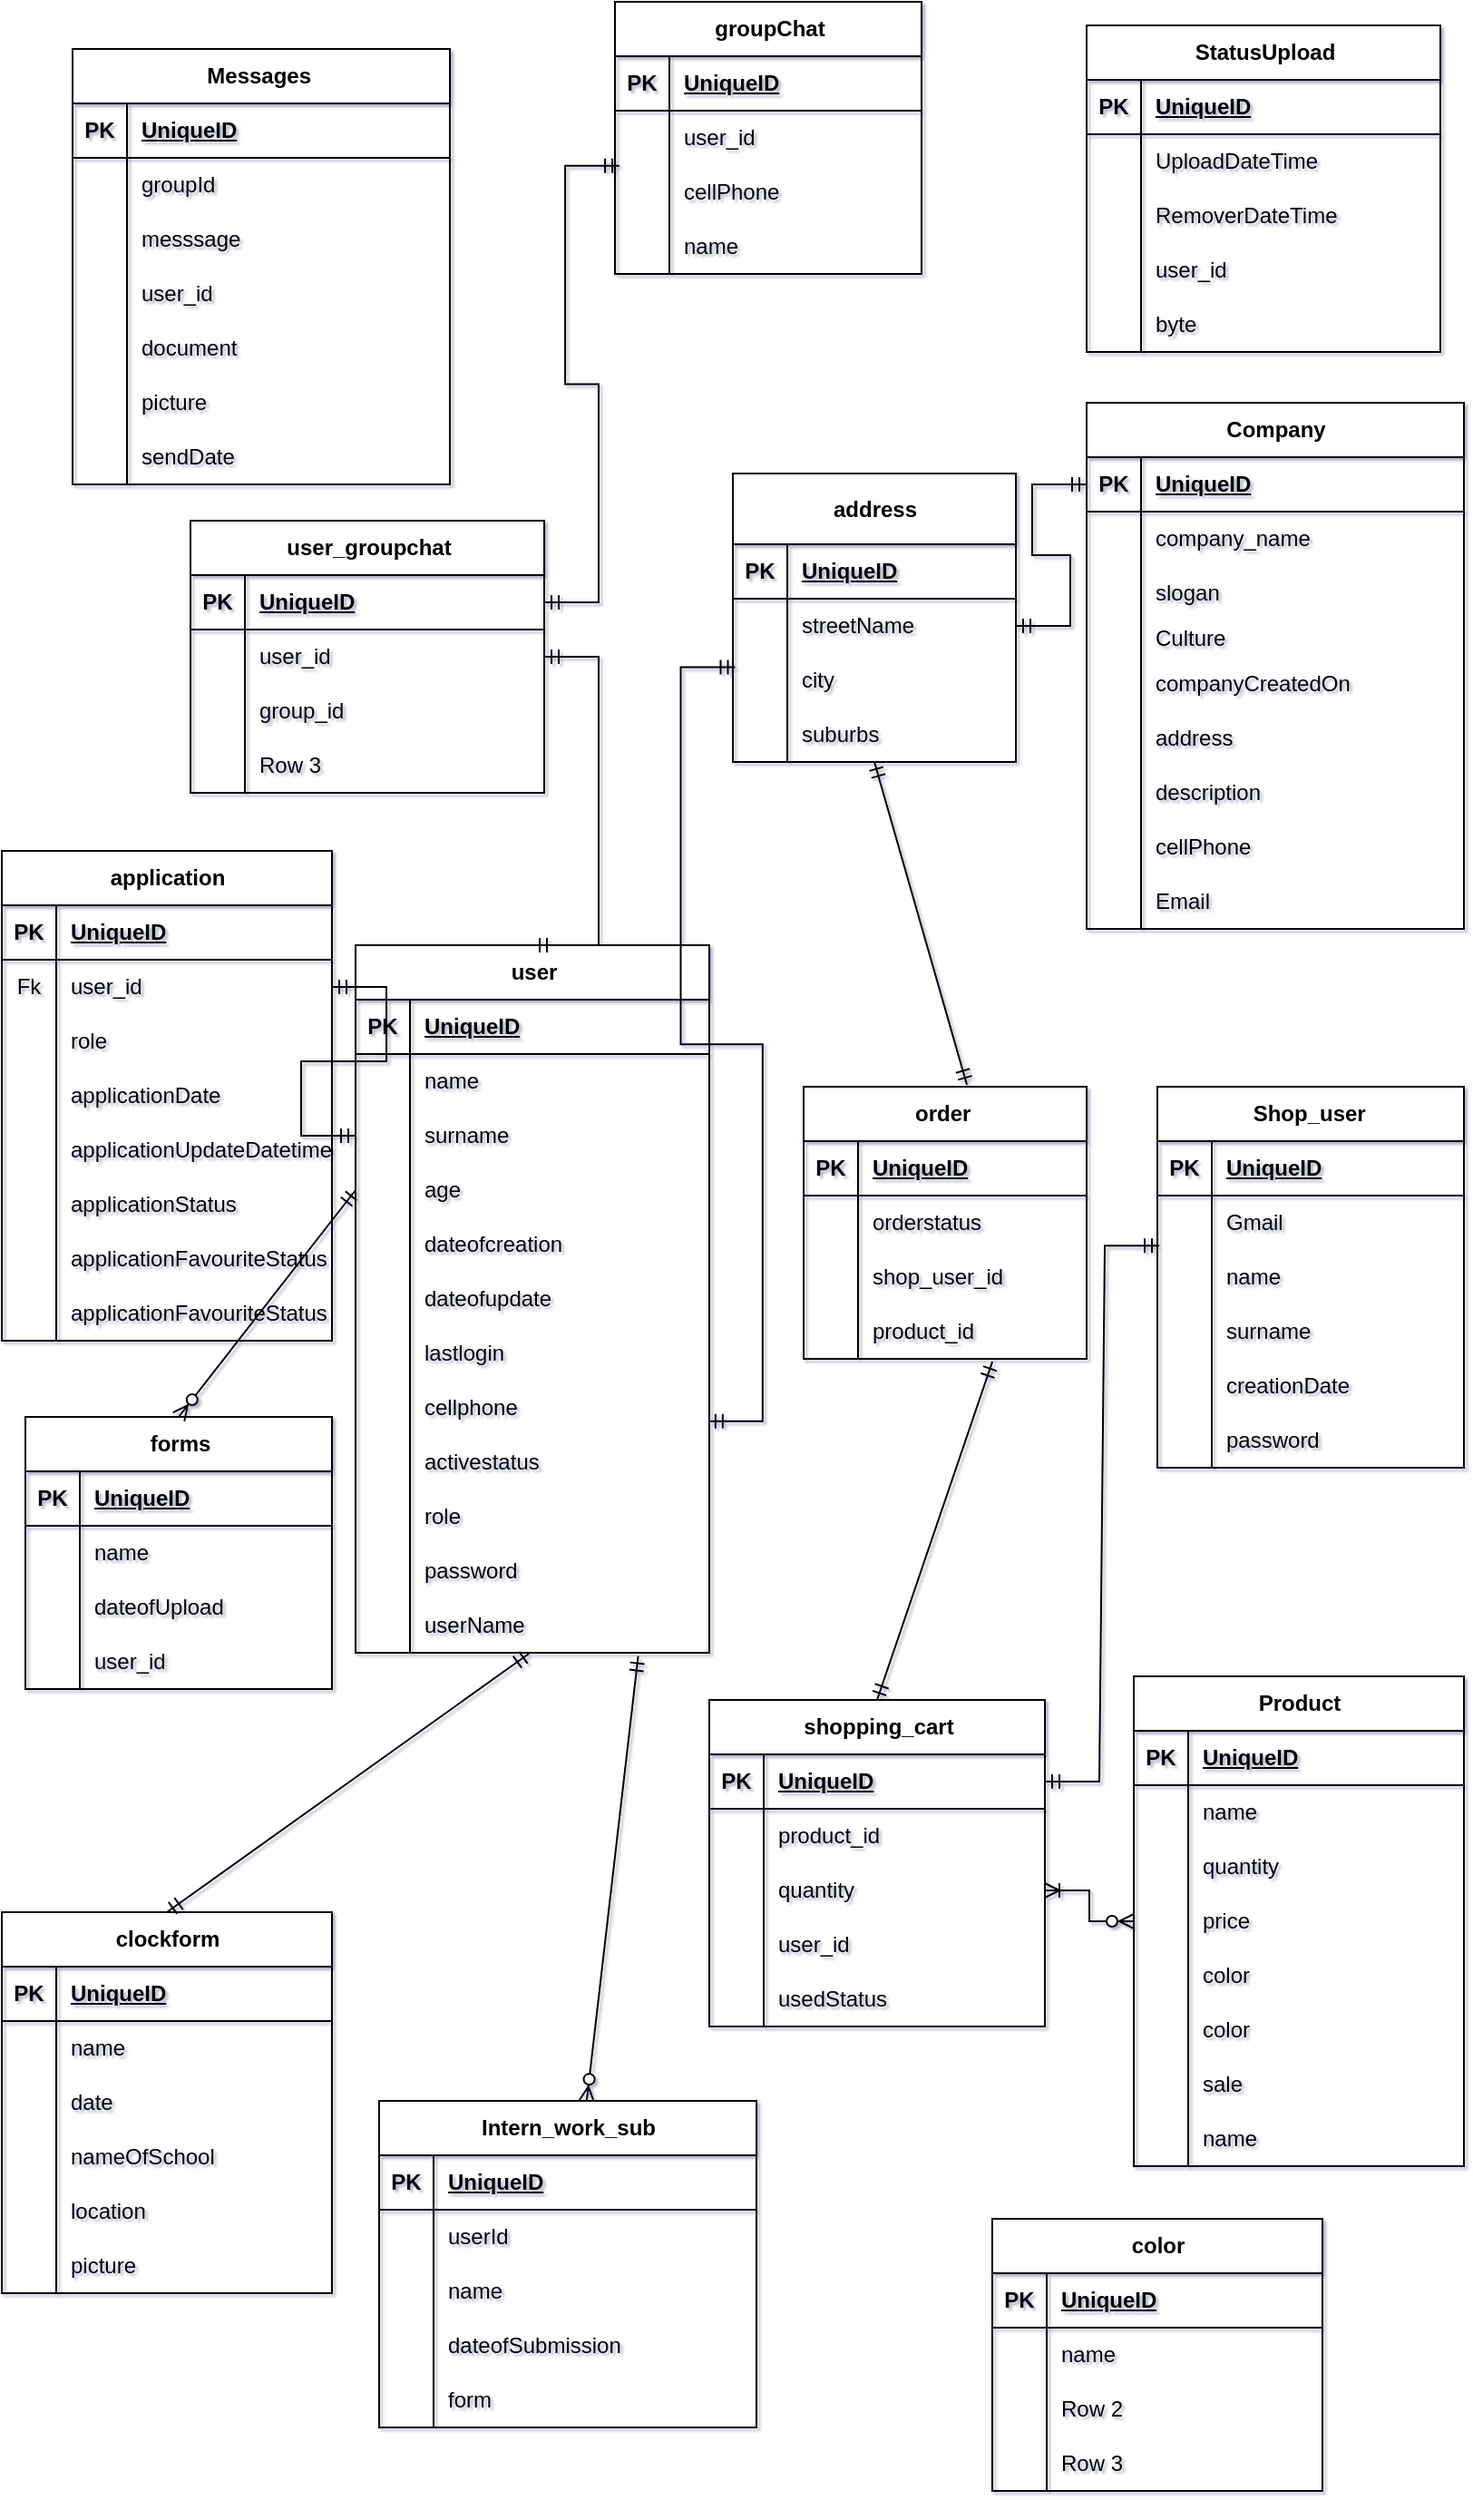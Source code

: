 <mxfile version="24.4.0" type="device">
  <diagram name="Page-1" id="SnaGaOoMFh0aa0sUiq20">
    <mxGraphModel dx="1290" dy="629" grid="1" gridSize="13" guides="0" tooltips="1" connect="1" arrows="1" fold="1" page="1" pageScale="1" pageWidth="827" pageHeight="1169" background="#FFFFFF" math="0" shadow="1">
      <root>
        <mxCell id="0" />
        <mxCell id="1" parent="0" />
        <mxCell id="bZULOVoKFfX1UJT-CeZk-26" value="user" style="shape=table;startSize=30;container=1;collapsible=1;childLayout=tableLayout;fixedRows=1;rowLines=0;fontStyle=1;align=center;resizeLast=1;html=1;" parent="1" vertex="1">
          <mxGeometry x="208" y="533" width="195" height="390" as="geometry" />
        </mxCell>
        <mxCell id="bZULOVoKFfX1UJT-CeZk-27" value="" style="shape=tableRow;horizontal=0;startSize=0;swimlaneHead=0;swimlaneBody=0;fillColor=none;collapsible=0;dropTarget=0;points=[[0,0.5],[1,0.5]];portConstraint=eastwest;top=0;left=0;right=0;bottom=1;" parent="bZULOVoKFfX1UJT-CeZk-26" vertex="1">
          <mxGeometry y="30" width="195" height="30" as="geometry" />
        </mxCell>
        <mxCell id="bZULOVoKFfX1UJT-CeZk-28" value="PK" style="shape=partialRectangle;connectable=0;fillColor=none;top=0;left=0;bottom=0;right=0;fontStyle=1;overflow=hidden;whiteSpace=wrap;html=1;" parent="bZULOVoKFfX1UJT-CeZk-27" vertex="1">
          <mxGeometry width="30" height="30" as="geometry">
            <mxRectangle width="30" height="30" as="alternateBounds" />
          </mxGeometry>
        </mxCell>
        <mxCell id="bZULOVoKFfX1UJT-CeZk-29" value="UniqueID" style="shape=partialRectangle;connectable=0;fillColor=none;top=0;left=0;bottom=0;right=0;align=left;spacingLeft=6;fontStyle=5;overflow=hidden;whiteSpace=wrap;html=1;" parent="bZULOVoKFfX1UJT-CeZk-27" vertex="1">
          <mxGeometry x="30" width="165" height="30" as="geometry">
            <mxRectangle width="165" height="30" as="alternateBounds" />
          </mxGeometry>
        </mxCell>
        <mxCell id="bZULOVoKFfX1UJT-CeZk-30" value="" style="shape=tableRow;horizontal=0;startSize=0;swimlaneHead=0;swimlaneBody=0;fillColor=none;collapsible=0;dropTarget=0;points=[[0,0.5],[1,0.5]];portConstraint=eastwest;top=0;left=0;right=0;bottom=0;" parent="bZULOVoKFfX1UJT-CeZk-26" vertex="1">
          <mxGeometry y="60" width="195" height="30" as="geometry" />
        </mxCell>
        <mxCell id="bZULOVoKFfX1UJT-CeZk-31" value="" style="shape=partialRectangle;connectable=0;fillColor=none;top=0;left=0;bottom=0;right=0;editable=1;overflow=hidden;whiteSpace=wrap;html=1;" parent="bZULOVoKFfX1UJT-CeZk-30" vertex="1">
          <mxGeometry width="30" height="30" as="geometry">
            <mxRectangle width="30" height="30" as="alternateBounds" />
          </mxGeometry>
        </mxCell>
        <mxCell id="bZULOVoKFfX1UJT-CeZk-32" value="name" style="shape=partialRectangle;connectable=0;fillColor=none;top=0;left=0;bottom=0;right=0;align=left;spacingLeft=6;overflow=hidden;whiteSpace=wrap;html=1;" parent="bZULOVoKFfX1UJT-CeZk-30" vertex="1">
          <mxGeometry x="30" width="165" height="30" as="geometry">
            <mxRectangle width="165" height="30" as="alternateBounds" />
          </mxGeometry>
        </mxCell>
        <mxCell id="bZULOVoKFfX1UJT-CeZk-33" value="" style="shape=tableRow;horizontal=0;startSize=0;swimlaneHead=0;swimlaneBody=0;fillColor=none;collapsible=0;dropTarget=0;points=[[0,0.5],[1,0.5]];portConstraint=eastwest;top=0;left=0;right=0;bottom=0;" parent="bZULOVoKFfX1UJT-CeZk-26" vertex="1">
          <mxGeometry y="90" width="195" height="30" as="geometry" />
        </mxCell>
        <mxCell id="bZULOVoKFfX1UJT-CeZk-34" value="" style="shape=partialRectangle;connectable=0;fillColor=none;top=0;left=0;bottom=0;right=0;editable=1;overflow=hidden;whiteSpace=wrap;html=1;" parent="bZULOVoKFfX1UJT-CeZk-33" vertex="1">
          <mxGeometry width="30" height="30" as="geometry">
            <mxRectangle width="30" height="30" as="alternateBounds" />
          </mxGeometry>
        </mxCell>
        <mxCell id="bZULOVoKFfX1UJT-CeZk-35" value="surname" style="shape=partialRectangle;connectable=0;fillColor=none;top=0;left=0;bottom=0;right=0;align=left;spacingLeft=6;overflow=hidden;whiteSpace=wrap;html=1;" parent="bZULOVoKFfX1UJT-CeZk-33" vertex="1">
          <mxGeometry x="30" width="165" height="30" as="geometry">
            <mxRectangle width="165" height="30" as="alternateBounds" />
          </mxGeometry>
        </mxCell>
        <mxCell id="bZULOVoKFfX1UJT-CeZk-36" value="" style="shape=tableRow;horizontal=0;startSize=0;swimlaneHead=0;swimlaneBody=0;fillColor=none;collapsible=0;dropTarget=0;points=[[0,0.5],[1,0.5]];portConstraint=eastwest;top=0;left=0;right=0;bottom=0;" parent="bZULOVoKFfX1UJT-CeZk-26" vertex="1">
          <mxGeometry y="120" width="195" height="30" as="geometry" />
        </mxCell>
        <mxCell id="bZULOVoKFfX1UJT-CeZk-37" value="" style="shape=partialRectangle;connectable=0;fillColor=none;top=0;left=0;bottom=0;right=0;editable=1;overflow=hidden;whiteSpace=wrap;html=1;" parent="bZULOVoKFfX1UJT-CeZk-36" vertex="1">
          <mxGeometry width="30" height="30" as="geometry">
            <mxRectangle width="30" height="30" as="alternateBounds" />
          </mxGeometry>
        </mxCell>
        <mxCell id="bZULOVoKFfX1UJT-CeZk-38" value="age" style="shape=partialRectangle;connectable=0;fillColor=none;top=0;left=0;bottom=0;right=0;align=left;spacingLeft=6;overflow=hidden;whiteSpace=wrap;html=1;" parent="bZULOVoKFfX1UJT-CeZk-36" vertex="1">
          <mxGeometry x="30" width="165" height="30" as="geometry">
            <mxRectangle width="165" height="30" as="alternateBounds" />
          </mxGeometry>
        </mxCell>
        <mxCell id="bZULOVoKFfX1UJT-CeZk-79" value="" style="shape=tableRow;horizontal=0;startSize=0;swimlaneHead=0;swimlaneBody=0;fillColor=none;collapsible=0;dropTarget=0;points=[[0,0.5],[1,0.5]];portConstraint=eastwest;top=0;left=0;right=0;bottom=0;" parent="bZULOVoKFfX1UJT-CeZk-26" vertex="1">
          <mxGeometry y="150" width="195" height="30" as="geometry" />
        </mxCell>
        <mxCell id="bZULOVoKFfX1UJT-CeZk-80" value="" style="shape=partialRectangle;connectable=0;fillColor=none;top=0;left=0;bottom=0;right=0;editable=1;overflow=hidden;whiteSpace=wrap;html=1;" parent="bZULOVoKFfX1UJT-CeZk-79" vertex="1">
          <mxGeometry width="30" height="30" as="geometry">
            <mxRectangle width="30" height="30" as="alternateBounds" />
          </mxGeometry>
        </mxCell>
        <mxCell id="bZULOVoKFfX1UJT-CeZk-81" value="dateofcreation" style="shape=partialRectangle;connectable=0;fillColor=none;top=0;left=0;bottom=0;right=0;align=left;spacingLeft=6;overflow=hidden;whiteSpace=wrap;html=1;" parent="bZULOVoKFfX1UJT-CeZk-79" vertex="1">
          <mxGeometry x="30" width="165" height="30" as="geometry">
            <mxRectangle width="165" height="30" as="alternateBounds" />
          </mxGeometry>
        </mxCell>
        <mxCell id="bZULOVoKFfX1UJT-CeZk-82" value="" style="shape=tableRow;horizontal=0;startSize=0;swimlaneHead=0;swimlaneBody=0;fillColor=none;collapsible=0;dropTarget=0;points=[[0,0.5],[1,0.5]];portConstraint=eastwest;top=0;left=0;right=0;bottom=0;" parent="bZULOVoKFfX1UJT-CeZk-26" vertex="1">
          <mxGeometry y="180" width="195" height="30" as="geometry" />
        </mxCell>
        <mxCell id="bZULOVoKFfX1UJT-CeZk-83" value="" style="shape=partialRectangle;connectable=0;fillColor=none;top=0;left=0;bottom=0;right=0;editable=1;overflow=hidden;whiteSpace=wrap;html=1;" parent="bZULOVoKFfX1UJT-CeZk-82" vertex="1">
          <mxGeometry width="30" height="30" as="geometry">
            <mxRectangle width="30" height="30" as="alternateBounds" />
          </mxGeometry>
        </mxCell>
        <mxCell id="bZULOVoKFfX1UJT-CeZk-84" value="dateofupdate" style="shape=partialRectangle;connectable=0;fillColor=none;top=0;left=0;bottom=0;right=0;align=left;spacingLeft=6;overflow=hidden;whiteSpace=wrap;html=1;" parent="bZULOVoKFfX1UJT-CeZk-82" vertex="1">
          <mxGeometry x="30" width="165" height="30" as="geometry">
            <mxRectangle width="165" height="30" as="alternateBounds" />
          </mxGeometry>
        </mxCell>
        <mxCell id="bZULOVoKFfX1UJT-CeZk-85" value="" style="shape=tableRow;horizontal=0;startSize=0;swimlaneHead=0;swimlaneBody=0;fillColor=none;collapsible=0;dropTarget=0;points=[[0,0.5],[1,0.5]];portConstraint=eastwest;top=0;left=0;right=0;bottom=0;" parent="bZULOVoKFfX1UJT-CeZk-26" vertex="1">
          <mxGeometry y="210" width="195" height="30" as="geometry" />
        </mxCell>
        <mxCell id="bZULOVoKFfX1UJT-CeZk-86" value="" style="shape=partialRectangle;connectable=0;fillColor=none;top=0;left=0;bottom=0;right=0;editable=1;overflow=hidden;whiteSpace=wrap;html=1;" parent="bZULOVoKFfX1UJT-CeZk-85" vertex="1">
          <mxGeometry width="30" height="30" as="geometry">
            <mxRectangle width="30" height="30" as="alternateBounds" />
          </mxGeometry>
        </mxCell>
        <mxCell id="bZULOVoKFfX1UJT-CeZk-87" value="lastlogin" style="shape=partialRectangle;connectable=0;fillColor=none;top=0;left=0;bottom=0;right=0;align=left;spacingLeft=6;overflow=hidden;whiteSpace=wrap;html=1;" parent="bZULOVoKFfX1UJT-CeZk-85" vertex="1">
          <mxGeometry x="30" width="165" height="30" as="geometry">
            <mxRectangle width="165" height="30" as="alternateBounds" />
          </mxGeometry>
        </mxCell>
        <mxCell id="bZULOVoKFfX1UJT-CeZk-115" value="" style="shape=tableRow;horizontal=0;startSize=0;swimlaneHead=0;swimlaneBody=0;fillColor=none;collapsible=0;dropTarget=0;points=[[0,0.5],[1,0.5]];portConstraint=eastwest;top=0;left=0;right=0;bottom=0;" parent="bZULOVoKFfX1UJT-CeZk-26" vertex="1">
          <mxGeometry y="240" width="195" height="30" as="geometry" />
        </mxCell>
        <mxCell id="bZULOVoKFfX1UJT-CeZk-116" value="" style="shape=partialRectangle;connectable=0;fillColor=none;top=0;left=0;bottom=0;right=0;editable=1;overflow=hidden;whiteSpace=wrap;html=1;" parent="bZULOVoKFfX1UJT-CeZk-115" vertex="1">
          <mxGeometry width="30" height="30" as="geometry">
            <mxRectangle width="30" height="30" as="alternateBounds" />
          </mxGeometry>
        </mxCell>
        <mxCell id="bZULOVoKFfX1UJT-CeZk-117" value="cellphone" style="shape=partialRectangle;connectable=0;fillColor=none;top=0;left=0;bottom=0;right=0;align=left;spacingLeft=6;overflow=hidden;whiteSpace=wrap;html=1;" parent="bZULOVoKFfX1UJT-CeZk-115" vertex="1">
          <mxGeometry x="30" width="165" height="30" as="geometry">
            <mxRectangle width="165" height="30" as="alternateBounds" />
          </mxGeometry>
        </mxCell>
        <mxCell id="bZULOVoKFfX1UJT-CeZk-143" value="" style="shape=tableRow;horizontal=0;startSize=0;swimlaneHead=0;swimlaneBody=0;fillColor=none;collapsible=0;dropTarget=0;points=[[0,0.5],[1,0.5]];portConstraint=eastwest;top=0;left=0;right=0;bottom=0;" parent="bZULOVoKFfX1UJT-CeZk-26" vertex="1">
          <mxGeometry y="270" width="195" height="30" as="geometry" />
        </mxCell>
        <mxCell id="bZULOVoKFfX1UJT-CeZk-144" value="" style="shape=partialRectangle;connectable=0;fillColor=none;top=0;left=0;bottom=0;right=0;editable=1;overflow=hidden;whiteSpace=wrap;html=1;" parent="bZULOVoKFfX1UJT-CeZk-143" vertex="1">
          <mxGeometry width="30" height="30" as="geometry">
            <mxRectangle width="30" height="30" as="alternateBounds" />
          </mxGeometry>
        </mxCell>
        <mxCell id="bZULOVoKFfX1UJT-CeZk-145" value="activestatus" style="shape=partialRectangle;connectable=0;fillColor=none;top=0;left=0;bottom=0;right=0;align=left;spacingLeft=6;overflow=hidden;whiteSpace=wrap;html=1;" parent="bZULOVoKFfX1UJT-CeZk-143" vertex="1">
          <mxGeometry x="30" width="165" height="30" as="geometry">
            <mxRectangle width="165" height="30" as="alternateBounds" />
          </mxGeometry>
        </mxCell>
        <mxCell id="bZULOVoKFfX1UJT-CeZk-164" value="" style="shape=tableRow;horizontal=0;startSize=0;swimlaneHead=0;swimlaneBody=0;fillColor=none;collapsible=0;dropTarget=0;points=[[0,0.5],[1,0.5]];portConstraint=eastwest;top=0;left=0;right=0;bottom=0;" parent="bZULOVoKFfX1UJT-CeZk-26" vertex="1">
          <mxGeometry y="300" width="195" height="30" as="geometry" />
        </mxCell>
        <mxCell id="bZULOVoKFfX1UJT-CeZk-165" value="" style="shape=partialRectangle;connectable=0;fillColor=none;top=0;left=0;bottom=0;right=0;editable=1;overflow=hidden;whiteSpace=wrap;html=1;" parent="bZULOVoKFfX1UJT-CeZk-164" vertex="1">
          <mxGeometry width="30" height="30" as="geometry">
            <mxRectangle width="30" height="30" as="alternateBounds" />
          </mxGeometry>
        </mxCell>
        <mxCell id="bZULOVoKFfX1UJT-CeZk-166" value="role" style="shape=partialRectangle;connectable=0;fillColor=none;top=0;left=0;bottom=0;right=0;align=left;spacingLeft=6;overflow=hidden;whiteSpace=wrap;html=1;" parent="bZULOVoKFfX1UJT-CeZk-164" vertex="1">
          <mxGeometry x="30" width="165" height="30" as="geometry">
            <mxRectangle width="165" height="30" as="alternateBounds" />
          </mxGeometry>
        </mxCell>
        <mxCell id="bZULOVoKFfX1UJT-CeZk-177" value="" style="shape=tableRow;horizontal=0;startSize=0;swimlaneHead=0;swimlaneBody=0;fillColor=none;collapsible=0;dropTarget=0;points=[[0,0.5],[1,0.5]];portConstraint=eastwest;top=0;left=0;right=0;bottom=0;" parent="bZULOVoKFfX1UJT-CeZk-26" vertex="1">
          <mxGeometry y="330" width="195" height="30" as="geometry" />
        </mxCell>
        <mxCell id="bZULOVoKFfX1UJT-CeZk-178" value="" style="shape=partialRectangle;connectable=0;fillColor=none;top=0;left=0;bottom=0;right=0;editable=1;overflow=hidden;whiteSpace=wrap;html=1;" parent="bZULOVoKFfX1UJT-CeZk-177" vertex="1">
          <mxGeometry width="30" height="30" as="geometry">
            <mxRectangle width="30" height="30" as="alternateBounds" />
          </mxGeometry>
        </mxCell>
        <mxCell id="bZULOVoKFfX1UJT-CeZk-179" value="password" style="shape=partialRectangle;connectable=0;fillColor=none;top=0;left=0;bottom=0;right=0;align=left;spacingLeft=6;overflow=hidden;whiteSpace=wrap;html=1;" parent="bZULOVoKFfX1UJT-CeZk-177" vertex="1">
          <mxGeometry x="30" width="165" height="30" as="geometry">
            <mxRectangle width="165" height="30" as="alternateBounds" />
          </mxGeometry>
        </mxCell>
        <mxCell id="b0XXpLJx3_CfFD7AVEI--181" value="" style="shape=tableRow;horizontal=0;startSize=0;swimlaneHead=0;swimlaneBody=0;fillColor=none;collapsible=0;dropTarget=0;points=[[0,0.5],[1,0.5]];portConstraint=eastwest;top=0;left=0;right=0;bottom=0;" parent="bZULOVoKFfX1UJT-CeZk-26" vertex="1">
          <mxGeometry y="360" width="195" height="30" as="geometry" />
        </mxCell>
        <mxCell id="b0XXpLJx3_CfFD7AVEI--182" value="" style="shape=partialRectangle;connectable=0;fillColor=none;top=0;left=0;bottom=0;right=0;editable=1;overflow=hidden;whiteSpace=wrap;html=1;" parent="b0XXpLJx3_CfFD7AVEI--181" vertex="1">
          <mxGeometry width="30" height="30" as="geometry">
            <mxRectangle width="30" height="30" as="alternateBounds" />
          </mxGeometry>
        </mxCell>
        <mxCell id="b0XXpLJx3_CfFD7AVEI--183" value="userName" style="shape=partialRectangle;connectable=0;fillColor=none;top=0;left=0;bottom=0;right=0;align=left;spacingLeft=6;overflow=hidden;whiteSpace=wrap;html=1;" parent="b0XXpLJx3_CfFD7AVEI--181" vertex="1">
          <mxGeometry x="30" width="165" height="30" as="geometry">
            <mxRectangle width="165" height="30" as="alternateBounds" />
          </mxGeometry>
        </mxCell>
        <mxCell id="bZULOVoKFfX1UJT-CeZk-53" value="forms" style="shape=table;startSize=30;container=1;collapsible=1;childLayout=tableLayout;fixedRows=1;rowLines=0;fontStyle=1;align=center;resizeLast=1;html=1;" parent="1" vertex="1">
          <mxGeometry x="26" y="793" width="169" height="150" as="geometry" />
        </mxCell>
        <mxCell id="bZULOVoKFfX1UJT-CeZk-54" value="" style="shape=tableRow;horizontal=0;startSize=0;swimlaneHead=0;swimlaneBody=0;fillColor=none;collapsible=0;dropTarget=0;points=[[0,0.5],[1,0.5]];portConstraint=eastwest;top=0;left=0;right=0;bottom=1;" parent="bZULOVoKFfX1UJT-CeZk-53" vertex="1">
          <mxGeometry y="30" width="169" height="30" as="geometry" />
        </mxCell>
        <mxCell id="bZULOVoKFfX1UJT-CeZk-55" value="PK" style="shape=partialRectangle;connectable=0;fillColor=none;top=0;left=0;bottom=0;right=0;fontStyle=1;overflow=hidden;whiteSpace=wrap;html=1;" parent="bZULOVoKFfX1UJT-CeZk-54" vertex="1">
          <mxGeometry width="30" height="30" as="geometry">
            <mxRectangle width="30" height="30" as="alternateBounds" />
          </mxGeometry>
        </mxCell>
        <mxCell id="bZULOVoKFfX1UJT-CeZk-56" value="UniqueID" style="shape=partialRectangle;connectable=0;fillColor=none;top=0;left=0;bottom=0;right=0;align=left;spacingLeft=6;fontStyle=5;overflow=hidden;whiteSpace=wrap;html=1;" parent="bZULOVoKFfX1UJT-CeZk-54" vertex="1">
          <mxGeometry x="30" width="139" height="30" as="geometry">
            <mxRectangle width="139" height="30" as="alternateBounds" />
          </mxGeometry>
        </mxCell>
        <mxCell id="bZULOVoKFfX1UJT-CeZk-57" value="" style="shape=tableRow;horizontal=0;startSize=0;swimlaneHead=0;swimlaneBody=0;fillColor=none;collapsible=0;dropTarget=0;points=[[0,0.5],[1,0.5]];portConstraint=eastwest;top=0;left=0;right=0;bottom=0;" parent="bZULOVoKFfX1UJT-CeZk-53" vertex="1">
          <mxGeometry y="60" width="169" height="30" as="geometry" />
        </mxCell>
        <mxCell id="bZULOVoKFfX1UJT-CeZk-58" value="" style="shape=partialRectangle;connectable=0;fillColor=none;top=0;left=0;bottom=0;right=0;editable=1;overflow=hidden;whiteSpace=wrap;html=1;" parent="bZULOVoKFfX1UJT-CeZk-57" vertex="1">
          <mxGeometry width="30" height="30" as="geometry">
            <mxRectangle width="30" height="30" as="alternateBounds" />
          </mxGeometry>
        </mxCell>
        <mxCell id="bZULOVoKFfX1UJT-CeZk-59" value="name" style="shape=partialRectangle;connectable=0;fillColor=none;top=0;left=0;bottom=0;right=0;align=left;spacingLeft=6;overflow=hidden;whiteSpace=wrap;html=1;" parent="bZULOVoKFfX1UJT-CeZk-57" vertex="1">
          <mxGeometry x="30" width="139" height="30" as="geometry">
            <mxRectangle width="139" height="30" as="alternateBounds" />
          </mxGeometry>
        </mxCell>
        <mxCell id="bZULOVoKFfX1UJT-CeZk-60" value="" style="shape=tableRow;horizontal=0;startSize=0;swimlaneHead=0;swimlaneBody=0;fillColor=none;collapsible=0;dropTarget=0;points=[[0,0.5],[1,0.5]];portConstraint=eastwest;top=0;left=0;right=0;bottom=0;" parent="bZULOVoKFfX1UJT-CeZk-53" vertex="1">
          <mxGeometry y="90" width="169" height="30" as="geometry" />
        </mxCell>
        <mxCell id="bZULOVoKFfX1UJT-CeZk-61" value="" style="shape=partialRectangle;connectable=0;fillColor=none;top=0;left=0;bottom=0;right=0;editable=1;overflow=hidden;whiteSpace=wrap;html=1;" parent="bZULOVoKFfX1UJT-CeZk-60" vertex="1">
          <mxGeometry width="30" height="30" as="geometry">
            <mxRectangle width="30" height="30" as="alternateBounds" />
          </mxGeometry>
        </mxCell>
        <mxCell id="bZULOVoKFfX1UJT-CeZk-62" value="dateofUpload&amp;nbsp;" style="shape=partialRectangle;connectable=0;fillColor=none;top=0;left=0;bottom=0;right=0;align=left;spacingLeft=6;overflow=hidden;whiteSpace=wrap;html=1;" parent="bZULOVoKFfX1UJT-CeZk-60" vertex="1">
          <mxGeometry x="30" width="139" height="30" as="geometry">
            <mxRectangle width="139" height="30" as="alternateBounds" />
          </mxGeometry>
        </mxCell>
        <mxCell id="bZULOVoKFfX1UJT-CeZk-63" value="" style="shape=tableRow;horizontal=0;startSize=0;swimlaneHead=0;swimlaneBody=0;fillColor=none;collapsible=0;dropTarget=0;points=[[0,0.5],[1,0.5]];portConstraint=eastwest;top=0;left=0;right=0;bottom=0;" parent="bZULOVoKFfX1UJT-CeZk-53" vertex="1">
          <mxGeometry y="120" width="169" height="30" as="geometry" />
        </mxCell>
        <mxCell id="bZULOVoKFfX1UJT-CeZk-64" value="" style="shape=partialRectangle;connectable=0;fillColor=none;top=0;left=0;bottom=0;right=0;editable=1;overflow=hidden;whiteSpace=wrap;html=1;" parent="bZULOVoKFfX1UJT-CeZk-63" vertex="1">
          <mxGeometry width="30" height="30" as="geometry">
            <mxRectangle width="30" height="30" as="alternateBounds" />
          </mxGeometry>
        </mxCell>
        <mxCell id="bZULOVoKFfX1UJT-CeZk-65" value="user_id" style="shape=partialRectangle;connectable=0;fillColor=none;top=0;left=0;bottom=0;right=0;align=left;spacingLeft=6;overflow=hidden;whiteSpace=wrap;html=1;" parent="bZULOVoKFfX1UJT-CeZk-63" vertex="1">
          <mxGeometry x="30" width="139" height="30" as="geometry">
            <mxRectangle width="139" height="30" as="alternateBounds" />
          </mxGeometry>
        </mxCell>
        <mxCell id="bZULOVoKFfX1UJT-CeZk-66" value="clockform" style="shape=table;startSize=30;container=1;collapsible=1;childLayout=tableLayout;fixedRows=1;rowLines=0;fontStyle=1;align=center;resizeLast=1;html=1;" parent="1" vertex="1">
          <mxGeometry x="13" y="1066" width="182" height="210" as="geometry" />
        </mxCell>
        <mxCell id="bZULOVoKFfX1UJT-CeZk-67" value="" style="shape=tableRow;horizontal=0;startSize=0;swimlaneHead=0;swimlaneBody=0;fillColor=none;collapsible=0;dropTarget=0;points=[[0,0.5],[1,0.5]];portConstraint=eastwest;top=0;left=0;right=0;bottom=1;" parent="bZULOVoKFfX1UJT-CeZk-66" vertex="1">
          <mxGeometry y="30" width="182" height="30" as="geometry" />
        </mxCell>
        <mxCell id="bZULOVoKFfX1UJT-CeZk-68" value="PK" style="shape=partialRectangle;connectable=0;fillColor=none;top=0;left=0;bottom=0;right=0;fontStyle=1;overflow=hidden;whiteSpace=wrap;html=1;" parent="bZULOVoKFfX1UJT-CeZk-67" vertex="1">
          <mxGeometry width="30" height="30" as="geometry">
            <mxRectangle width="30" height="30" as="alternateBounds" />
          </mxGeometry>
        </mxCell>
        <mxCell id="bZULOVoKFfX1UJT-CeZk-69" value="UniqueID" style="shape=partialRectangle;connectable=0;fillColor=none;top=0;left=0;bottom=0;right=0;align=left;spacingLeft=6;fontStyle=5;overflow=hidden;whiteSpace=wrap;html=1;" parent="bZULOVoKFfX1UJT-CeZk-67" vertex="1">
          <mxGeometry x="30" width="152" height="30" as="geometry">
            <mxRectangle width="152" height="30" as="alternateBounds" />
          </mxGeometry>
        </mxCell>
        <mxCell id="b0XXpLJx3_CfFD7AVEI--118" value="" style="shape=tableRow;horizontal=0;startSize=0;swimlaneHead=0;swimlaneBody=0;fillColor=none;collapsible=0;dropTarget=0;points=[[0,0.5],[1,0.5]];portConstraint=eastwest;top=0;left=0;right=0;bottom=0;" parent="bZULOVoKFfX1UJT-CeZk-66" vertex="1">
          <mxGeometry y="60" width="182" height="30" as="geometry" />
        </mxCell>
        <mxCell id="b0XXpLJx3_CfFD7AVEI--119" value="" style="shape=partialRectangle;connectable=0;fillColor=none;top=0;left=0;bottom=0;right=0;editable=1;overflow=hidden;whiteSpace=wrap;html=1;" parent="b0XXpLJx3_CfFD7AVEI--118" vertex="1">
          <mxGeometry width="30" height="30" as="geometry">
            <mxRectangle width="30" height="30" as="alternateBounds" />
          </mxGeometry>
        </mxCell>
        <mxCell id="b0XXpLJx3_CfFD7AVEI--120" value="name" style="shape=partialRectangle;connectable=0;fillColor=none;top=0;left=0;bottom=0;right=0;align=left;spacingLeft=6;overflow=hidden;whiteSpace=wrap;html=1;" parent="b0XXpLJx3_CfFD7AVEI--118" vertex="1">
          <mxGeometry x="30" width="152" height="30" as="geometry">
            <mxRectangle width="152" height="30" as="alternateBounds" />
          </mxGeometry>
        </mxCell>
        <mxCell id="bZULOVoKFfX1UJT-CeZk-70" value="" style="shape=tableRow;horizontal=0;startSize=0;swimlaneHead=0;swimlaneBody=0;fillColor=none;collapsible=0;dropTarget=0;points=[[0,0.5],[1,0.5]];portConstraint=eastwest;top=0;left=0;right=0;bottom=0;" parent="bZULOVoKFfX1UJT-CeZk-66" vertex="1">
          <mxGeometry y="90" width="182" height="30" as="geometry" />
        </mxCell>
        <mxCell id="bZULOVoKFfX1UJT-CeZk-71" value="" style="shape=partialRectangle;connectable=0;fillColor=none;top=0;left=0;bottom=0;right=0;editable=1;overflow=hidden;whiteSpace=wrap;html=1;" parent="bZULOVoKFfX1UJT-CeZk-70" vertex="1">
          <mxGeometry width="30" height="30" as="geometry">
            <mxRectangle width="30" height="30" as="alternateBounds" />
          </mxGeometry>
        </mxCell>
        <mxCell id="bZULOVoKFfX1UJT-CeZk-72" value="date" style="shape=partialRectangle;connectable=0;fillColor=none;top=0;left=0;bottom=0;right=0;align=left;spacingLeft=6;overflow=hidden;whiteSpace=wrap;html=1;" parent="bZULOVoKFfX1UJT-CeZk-70" vertex="1">
          <mxGeometry x="30" width="152" height="30" as="geometry">
            <mxRectangle width="152" height="30" as="alternateBounds" />
          </mxGeometry>
        </mxCell>
        <mxCell id="bZULOVoKFfX1UJT-CeZk-73" value="" style="shape=tableRow;horizontal=0;startSize=0;swimlaneHead=0;swimlaneBody=0;fillColor=none;collapsible=0;dropTarget=0;points=[[0,0.5],[1,0.5]];portConstraint=eastwest;top=0;left=0;right=0;bottom=0;" parent="bZULOVoKFfX1UJT-CeZk-66" vertex="1">
          <mxGeometry y="120" width="182" height="30" as="geometry" />
        </mxCell>
        <mxCell id="bZULOVoKFfX1UJT-CeZk-74" value="" style="shape=partialRectangle;connectable=0;fillColor=none;top=0;left=0;bottom=0;right=0;editable=1;overflow=hidden;whiteSpace=wrap;html=1;" parent="bZULOVoKFfX1UJT-CeZk-73" vertex="1">
          <mxGeometry width="30" height="30" as="geometry">
            <mxRectangle width="30" height="30" as="alternateBounds" />
          </mxGeometry>
        </mxCell>
        <mxCell id="bZULOVoKFfX1UJT-CeZk-75" value="nameOfSchool" style="shape=partialRectangle;connectable=0;fillColor=none;top=0;left=0;bottom=0;right=0;align=left;spacingLeft=6;overflow=hidden;whiteSpace=wrap;html=1;" parent="bZULOVoKFfX1UJT-CeZk-73" vertex="1">
          <mxGeometry x="30" width="152" height="30" as="geometry">
            <mxRectangle width="152" height="30" as="alternateBounds" />
          </mxGeometry>
        </mxCell>
        <mxCell id="bZULOVoKFfX1UJT-CeZk-76" value="" style="shape=tableRow;horizontal=0;startSize=0;swimlaneHead=0;swimlaneBody=0;fillColor=none;collapsible=0;dropTarget=0;points=[[0,0.5],[1,0.5]];portConstraint=eastwest;top=0;left=0;right=0;bottom=0;" parent="bZULOVoKFfX1UJT-CeZk-66" vertex="1">
          <mxGeometry y="150" width="182" height="30" as="geometry" />
        </mxCell>
        <mxCell id="bZULOVoKFfX1UJT-CeZk-77" value="" style="shape=partialRectangle;connectable=0;fillColor=none;top=0;left=0;bottom=0;right=0;editable=1;overflow=hidden;whiteSpace=wrap;html=1;" parent="bZULOVoKFfX1UJT-CeZk-76" vertex="1">
          <mxGeometry width="30" height="30" as="geometry">
            <mxRectangle width="30" height="30" as="alternateBounds" />
          </mxGeometry>
        </mxCell>
        <mxCell id="bZULOVoKFfX1UJT-CeZk-78" value="location" style="shape=partialRectangle;connectable=0;fillColor=none;top=0;left=0;bottom=0;right=0;align=left;spacingLeft=6;overflow=hidden;whiteSpace=wrap;html=1;" parent="bZULOVoKFfX1UJT-CeZk-76" vertex="1">
          <mxGeometry x="30" width="152" height="30" as="geometry">
            <mxRectangle width="152" height="30" as="alternateBounds" />
          </mxGeometry>
        </mxCell>
        <mxCell id="b0XXpLJx3_CfFD7AVEI--133" value="" style="shape=tableRow;horizontal=0;startSize=0;swimlaneHead=0;swimlaneBody=0;fillColor=none;collapsible=0;dropTarget=0;points=[[0,0.5],[1,0.5]];portConstraint=eastwest;top=0;left=0;right=0;bottom=0;" parent="bZULOVoKFfX1UJT-CeZk-66" vertex="1">
          <mxGeometry y="180" width="182" height="30" as="geometry" />
        </mxCell>
        <mxCell id="b0XXpLJx3_CfFD7AVEI--134" value="" style="shape=partialRectangle;connectable=0;fillColor=none;top=0;left=0;bottom=0;right=0;editable=1;overflow=hidden;whiteSpace=wrap;html=1;" parent="b0XXpLJx3_CfFD7AVEI--133" vertex="1">
          <mxGeometry width="30" height="30" as="geometry">
            <mxRectangle width="30" height="30" as="alternateBounds" />
          </mxGeometry>
        </mxCell>
        <mxCell id="b0XXpLJx3_CfFD7AVEI--135" value="picture" style="shape=partialRectangle;connectable=0;fillColor=none;top=0;left=0;bottom=0;right=0;align=left;spacingLeft=6;overflow=hidden;whiteSpace=wrap;html=1;" parent="b0XXpLJx3_CfFD7AVEI--133" vertex="1">
          <mxGeometry x="30" width="152" height="30" as="geometry">
            <mxRectangle width="152" height="30" as="alternateBounds" />
          </mxGeometry>
        </mxCell>
        <mxCell id="bZULOVoKFfX1UJT-CeZk-88" value="address" style="shape=table;startSize=39;container=1;collapsible=1;childLayout=tableLayout;fixedRows=1;rowLines=0;fontStyle=1;align=center;resizeLast=1;html=1;" parent="1" vertex="1">
          <mxGeometry x="416" y="273" width="156" height="159" as="geometry" />
        </mxCell>
        <mxCell id="bZULOVoKFfX1UJT-CeZk-89" value="" style="shape=tableRow;horizontal=0;startSize=0;swimlaneHead=0;swimlaneBody=0;fillColor=none;collapsible=0;dropTarget=0;points=[[0,0.5],[1,0.5]];portConstraint=eastwest;top=0;left=0;right=0;bottom=1;" parent="bZULOVoKFfX1UJT-CeZk-88" vertex="1">
          <mxGeometry y="39" width="156" height="30" as="geometry" />
        </mxCell>
        <mxCell id="bZULOVoKFfX1UJT-CeZk-90" value="PK" style="shape=partialRectangle;connectable=0;fillColor=none;top=0;left=0;bottom=0;right=0;fontStyle=1;overflow=hidden;whiteSpace=wrap;html=1;" parent="bZULOVoKFfX1UJT-CeZk-89" vertex="1">
          <mxGeometry width="30" height="30" as="geometry">
            <mxRectangle width="30" height="30" as="alternateBounds" />
          </mxGeometry>
        </mxCell>
        <mxCell id="bZULOVoKFfX1UJT-CeZk-91" value="UniqueID" style="shape=partialRectangle;connectable=0;fillColor=none;top=0;left=0;bottom=0;right=0;align=left;spacingLeft=6;fontStyle=5;overflow=hidden;whiteSpace=wrap;html=1;" parent="bZULOVoKFfX1UJT-CeZk-89" vertex="1">
          <mxGeometry x="30" width="126" height="30" as="geometry">
            <mxRectangle width="126" height="30" as="alternateBounds" />
          </mxGeometry>
        </mxCell>
        <mxCell id="bZULOVoKFfX1UJT-CeZk-95" value="" style="shape=tableRow;horizontal=0;startSize=0;swimlaneHead=0;swimlaneBody=0;fillColor=none;collapsible=0;dropTarget=0;points=[[0,0.5],[1,0.5]];portConstraint=eastwest;top=0;left=0;right=0;bottom=0;" parent="bZULOVoKFfX1UJT-CeZk-88" vertex="1">
          <mxGeometry y="69" width="156" height="30" as="geometry" />
        </mxCell>
        <mxCell id="bZULOVoKFfX1UJT-CeZk-96" value="" style="shape=partialRectangle;connectable=0;fillColor=none;top=0;left=0;bottom=0;right=0;editable=1;overflow=hidden;whiteSpace=wrap;html=1;" parent="bZULOVoKFfX1UJT-CeZk-95" vertex="1">
          <mxGeometry width="30" height="30" as="geometry">
            <mxRectangle width="30" height="30" as="alternateBounds" />
          </mxGeometry>
        </mxCell>
        <mxCell id="bZULOVoKFfX1UJT-CeZk-97" value="streetName" style="shape=partialRectangle;connectable=0;fillColor=none;top=0;left=0;bottom=0;right=0;align=left;spacingLeft=6;overflow=hidden;whiteSpace=wrap;html=1;" parent="bZULOVoKFfX1UJT-CeZk-95" vertex="1">
          <mxGeometry x="30" width="126" height="30" as="geometry">
            <mxRectangle width="126" height="30" as="alternateBounds" />
          </mxGeometry>
        </mxCell>
        <mxCell id="bZULOVoKFfX1UJT-CeZk-98" value="" style="shape=tableRow;horizontal=0;startSize=0;swimlaneHead=0;swimlaneBody=0;fillColor=none;collapsible=0;dropTarget=0;points=[[0,0.5],[1,0.5]];portConstraint=eastwest;top=0;left=0;right=0;bottom=0;" parent="bZULOVoKFfX1UJT-CeZk-88" vertex="1">
          <mxGeometry y="99" width="156" height="30" as="geometry" />
        </mxCell>
        <mxCell id="bZULOVoKFfX1UJT-CeZk-99" value="" style="shape=partialRectangle;connectable=0;fillColor=none;top=0;left=0;bottom=0;right=0;editable=1;overflow=hidden;whiteSpace=wrap;html=1;" parent="bZULOVoKFfX1UJT-CeZk-98" vertex="1">
          <mxGeometry width="30" height="30" as="geometry">
            <mxRectangle width="30" height="30" as="alternateBounds" />
          </mxGeometry>
        </mxCell>
        <mxCell id="bZULOVoKFfX1UJT-CeZk-100" value="city" style="shape=partialRectangle;connectable=0;fillColor=none;top=0;left=0;bottom=0;right=0;align=left;spacingLeft=6;overflow=hidden;whiteSpace=wrap;html=1;" parent="bZULOVoKFfX1UJT-CeZk-98" vertex="1">
          <mxGeometry x="30" width="126" height="30" as="geometry">
            <mxRectangle width="126" height="30" as="alternateBounds" />
          </mxGeometry>
        </mxCell>
        <mxCell id="bZULOVoKFfX1UJT-CeZk-92" value="" style="shape=tableRow;horizontal=0;startSize=0;swimlaneHead=0;swimlaneBody=0;fillColor=none;collapsible=0;dropTarget=0;points=[[0,0.5],[1,0.5]];portConstraint=eastwest;top=0;left=0;right=0;bottom=0;" parent="bZULOVoKFfX1UJT-CeZk-88" vertex="1">
          <mxGeometry y="129" width="156" height="30" as="geometry" />
        </mxCell>
        <mxCell id="bZULOVoKFfX1UJT-CeZk-93" value="" style="shape=partialRectangle;connectable=0;fillColor=none;top=0;left=0;bottom=0;right=0;editable=1;overflow=hidden;whiteSpace=wrap;html=1;" parent="bZULOVoKFfX1UJT-CeZk-92" vertex="1">
          <mxGeometry width="30" height="30" as="geometry">
            <mxRectangle width="30" height="30" as="alternateBounds" />
          </mxGeometry>
        </mxCell>
        <mxCell id="bZULOVoKFfX1UJT-CeZk-94" value="suburbs" style="shape=partialRectangle;connectable=0;fillColor=none;top=0;left=0;bottom=0;right=0;align=left;spacingLeft=6;overflow=hidden;whiteSpace=wrap;html=1;" parent="bZULOVoKFfX1UJT-CeZk-92" vertex="1">
          <mxGeometry x="30" width="126" height="30" as="geometry">
            <mxRectangle width="126" height="30" as="alternateBounds" />
          </mxGeometry>
        </mxCell>
        <mxCell id="bZULOVoKFfX1UJT-CeZk-114" value="" style="edgeStyle=entityRelationEdgeStyle;fontSize=12;html=1;endArrow=ERmandOne;startArrow=ERmandOne;rounded=0;exitX=0.997;exitY=0.747;exitDx=0;exitDy=0;exitPerimeter=0;entryX=0.008;entryY=0.26;entryDx=0;entryDy=0;entryPerimeter=0;" parent="1" source="bZULOVoKFfX1UJT-CeZk-115" target="bZULOVoKFfX1UJT-CeZk-98" edge="1">
          <mxGeometry width="100" height="100" relative="1" as="geometry">
            <mxPoint x="195" y="483" as="sourcePoint" />
            <mxPoint x="273" y="582" as="targetPoint" />
            <Array as="points">
              <mxPoint x="208" y="312" />
            </Array>
          </mxGeometry>
        </mxCell>
        <mxCell id="bZULOVoKFfX1UJT-CeZk-150" value="Intern_work_sub" style="shape=table;startSize=30;container=1;collapsible=1;childLayout=tableLayout;fixedRows=1;rowLines=0;fontStyle=1;align=center;resizeLast=1;html=1;" parent="1" vertex="1">
          <mxGeometry x="221" y="1170" width="208" height="180" as="geometry" />
        </mxCell>
        <mxCell id="bZULOVoKFfX1UJT-CeZk-151" value="" style="shape=tableRow;horizontal=0;startSize=0;swimlaneHead=0;swimlaneBody=0;fillColor=none;collapsible=0;dropTarget=0;points=[[0,0.5],[1,0.5]];portConstraint=eastwest;top=0;left=0;right=0;bottom=1;" parent="bZULOVoKFfX1UJT-CeZk-150" vertex="1">
          <mxGeometry y="30" width="208" height="30" as="geometry" />
        </mxCell>
        <mxCell id="bZULOVoKFfX1UJT-CeZk-152" value="PK" style="shape=partialRectangle;connectable=0;fillColor=none;top=0;left=0;bottom=0;right=0;fontStyle=1;overflow=hidden;whiteSpace=wrap;html=1;" parent="bZULOVoKFfX1UJT-CeZk-151" vertex="1">
          <mxGeometry width="30" height="30" as="geometry">
            <mxRectangle width="30" height="30" as="alternateBounds" />
          </mxGeometry>
        </mxCell>
        <mxCell id="bZULOVoKFfX1UJT-CeZk-153" value="UniqueID" style="shape=partialRectangle;connectable=0;fillColor=none;top=0;left=0;bottom=0;right=0;align=left;spacingLeft=6;fontStyle=5;overflow=hidden;whiteSpace=wrap;html=1;" parent="bZULOVoKFfX1UJT-CeZk-151" vertex="1">
          <mxGeometry x="30" width="178" height="30" as="geometry">
            <mxRectangle width="178" height="30" as="alternateBounds" />
          </mxGeometry>
        </mxCell>
        <mxCell id="bZULOVoKFfX1UJT-CeZk-154" value="" style="shape=tableRow;horizontal=0;startSize=0;swimlaneHead=0;swimlaneBody=0;fillColor=none;collapsible=0;dropTarget=0;points=[[0,0.5],[1,0.5]];portConstraint=eastwest;top=0;left=0;right=0;bottom=0;" parent="bZULOVoKFfX1UJT-CeZk-150" vertex="1">
          <mxGeometry y="60" width="208" height="30" as="geometry" />
        </mxCell>
        <mxCell id="bZULOVoKFfX1UJT-CeZk-155" value="" style="shape=partialRectangle;connectable=0;fillColor=none;top=0;left=0;bottom=0;right=0;editable=1;overflow=hidden;whiteSpace=wrap;html=1;" parent="bZULOVoKFfX1UJT-CeZk-154" vertex="1">
          <mxGeometry width="30" height="30" as="geometry">
            <mxRectangle width="30" height="30" as="alternateBounds" />
          </mxGeometry>
        </mxCell>
        <mxCell id="bZULOVoKFfX1UJT-CeZk-156" value="userId" style="shape=partialRectangle;connectable=0;fillColor=none;top=0;left=0;bottom=0;right=0;align=left;spacingLeft=6;overflow=hidden;whiteSpace=wrap;html=1;" parent="bZULOVoKFfX1UJT-CeZk-154" vertex="1">
          <mxGeometry x="30" width="178" height="30" as="geometry">
            <mxRectangle width="178" height="30" as="alternateBounds" />
          </mxGeometry>
        </mxCell>
        <mxCell id="bZULOVoKFfX1UJT-CeZk-157" value="" style="shape=tableRow;horizontal=0;startSize=0;swimlaneHead=0;swimlaneBody=0;fillColor=none;collapsible=0;dropTarget=0;points=[[0,0.5],[1,0.5]];portConstraint=eastwest;top=0;left=0;right=0;bottom=0;" parent="bZULOVoKFfX1UJT-CeZk-150" vertex="1">
          <mxGeometry y="90" width="208" height="30" as="geometry" />
        </mxCell>
        <mxCell id="bZULOVoKFfX1UJT-CeZk-158" value="" style="shape=partialRectangle;connectable=0;fillColor=none;top=0;left=0;bottom=0;right=0;editable=1;overflow=hidden;whiteSpace=wrap;html=1;" parent="bZULOVoKFfX1UJT-CeZk-157" vertex="1">
          <mxGeometry width="30" height="30" as="geometry">
            <mxRectangle width="30" height="30" as="alternateBounds" />
          </mxGeometry>
        </mxCell>
        <mxCell id="bZULOVoKFfX1UJT-CeZk-159" value="name" style="shape=partialRectangle;connectable=0;fillColor=none;top=0;left=0;bottom=0;right=0;align=left;spacingLeft=6;overflow=hidden;whiteSpace=wrap;html=1;" parent="bZULOVoKFfX1UJT-CeZk-157" vertex="1">
          <mxGeometry x="30" width="178" height="30" as="geometry">
            <mxRectangle width="178" height="30" as="alternateBounds" />
          </mxGeometry>
        </mxCell>
        <mxCell id="bZULOVoKFfX1UJT-CeZk-160" value="" style="shape=tableRow;horizontal=0;startSize=0;swimlaneHead=0;swimlaneBody=0;fillColor=none;collapsible=0;dropTarget=0;points=[[0,0.5],[1,0.5]];portConstraint=eastwest;top=0;left=0;right=0;bottom=0;" parent="bZULOVoKFfX1UJT-CeZk-150" vertex="1">
          <mxGeometry y="120" width="208" height="30" as="geometry" />
        </mxCell>
        <mxCell id="bZULOVoKFfX1UJT-CeZk-161" value="" style="shape=partialRectangle;connectable=0;fillColor=none;top=0;left=0;bottom=0;right=0;editable=1;overflow=hidden;whiteSpace=wrap;html=1;" parent="bZULOVoKFfX1UJT-CeZk-160" vertex="1">
          <mxGeometry width="30" height="30" as="geometry">
            <mxRectangle width="30" height="30" as="alternateBounds" />
          </mxGeometry>
        </mxCell>
        <mxCell id="bZULOVoKFfX1UJT-CeZk-162" value="dateofSubmission" style="shape=partialRectangle;connectable=0;fillColor=none;top=0;left=0;bottom=0;right=0;align=left;spacingLeft=6;overflow=hidden;whiteSpace=wrap;html=1;" parent="bZULOVoKFfX1UJT-CeZk-160" vertex="1">
          <mxGeometry x="30" width="178" height="30" as="geometry">
            <mxRectangle width="178" height="30" as="alternateBounds" />
          </mxGeometry>
        </mxCell>
        <mxCell id="b0XXpLJx3_CfFD7AVEI--173" value="" style="shape=tableRow;horizontal=0;startSize=0;swimlaneHead=0;swimlaneBody=0;fillColor=none;collapsible=0;dropTarget=0;points=[[0,0.5],[1,0.5]];portConstraint=eastwest;top=0;left=0;right=0;bottom=0;" parent="bZULOVoKFfX1UJT-CeZk-150" vertex="1">
          <mxGeometry y="150" width="208" height="30" as="geometry" />
        </mxCell>
        <mxCell id="b0XXpLJx3_CfFD7AVEI--174" value="" style="shape=partialRectangle;connectable=0;fillColor=none;top=0;left=0;bottom=0;right=0;editable=1;overflow=hidden;whiteSpace=wrap;html=1;" parent="b0XXpLJx3_CfFD7AVEI--173" vertex="1">
          <mxGeometry width="30" height="30" as="geometry">
            <mxRectangle width="30" height="30" as="alternateBounds" />
          </mxGeometry>
        </mxCell>
        <mxCell id="b0XXpLJx3_CfFD7AVEI--175" value="form" style="shape=partialRectangle;connectable=0;fillColor=none;top=0;left=0;bottom=0;right=0;align=left;spacingLeft=6;overflow=hidden;whiteSpace=wrap;html=1;" parent="b0XXpLJx3_CfFD7AVEI--173" vertex="1">
          <mxGeometry x="30" width="178" height="30" as="geometry">
            <mxRectangle width="178" height="30" as="alternateBounds" />
          </mxGeometry>
        </mxCell>
        <mxCell id="bZULOVoKFfX1UJT-CeZk-101" value="application" style="shape=table;startSize=30;container=1;collapsible=1;childLayout=tableLayout;fixedRows=1;rowLines=0;fontStyle=1;align=center;resizeLast=1;html=1;" parent="1" vertex="1">
          <mxGeometry x="13" y="481" width="182" height="270" as="geometry" />
        </mxCell>
        <mxCell id="bZULOVoKFfX1UJT-CeZk-102" value="" style="shape=tableRow;horizontal=0;startSize=0;swimlaneHead=0;swimlaneBody=0;fillColor=none;collapsible=0;dropTarget=0;points=[[0,0.5],[1,0.5]];portConstraint=eastwest;top=0;left=0;right=0;bottom=1;" parent="bZULOVoKFfX1UJT-CeZk-101" vertex="1">
          <mxGeometry y="30" width="182" height="30" as="geometry" />
        </mxCell>
        <mxCell id="bZULOVoKFfX1UJT-CeZk-103" value="PK" style="shape=partialRectangle;connectable=0;fillColor=none;top=0;left=0;bottom=0;right=0;fontStyle=1;overflow=hidden;whiteSpace=wrap;html=1;" parent="bZULOVoKFfX1UJT-CeZk-102" vertex="1">
          <mxGeometry width="30" height="30" as="geometry">
            <mxRectangle width="30" height="30" as="alternateBounds" />
          </mxGeometry>
        </mxCell>
        <mxCell id="bZULOVoKFfX1UJT-CeZk-104" value="UniqueID" style="shape=partialRectangle;connectable=0;fillColor=none;top=0;left=0;bottom=0;right=0;align=left;spacingLeft=6;fontStyle=5;overflow=hidden;whiteSpace=wrap;html=1;" parent="bZULOVoKFfX1UJT-CeZk-102" vertex="1">
          <mxGeometry x="30" width="152" height="30" as="geometry">
            <mxRectangle width="152" height="30" as="alternateBounds" />
          </mxGeometry>
        </mxCell>
        <mxCell id="bZULOVoKFfX1UJT-CeZk-108" value="" style="shape=tableRow;horizontal=0;startSize=0;swimlaneHead=0;swimlaneBody=0;fillColor=none;collapsible=0;dropTarget=0;points=[[0,0.5],[1,0.5]];portConstraint=eastwest;top=0;left=0;right=0;bottom=0;" parent="bZULOVoKFfX1UJT-CeZk-101" vertex="1">
          <mxGeometry y="60" width="182" height="30" as="geometry" />
        </mxCell>
        <mxCell id="bZULOVoKFfX1UJT-CeZk-109" value="Fk" style="shape=partialRectangle;connectable=0;fillColor=none;top=0;left=0;bottom=0;right=0;editable=1;overflow=hidden;whiteSpace=wrap;html=1;" parent="bZULOVoKFfX1UJT-CeZk-108" vertex="1">
          <mxGeometry width="30" height="30" as="geometry">
            <mxRectangle width="30" height="30" as="alternateBounds" />
          </mxGeometry>
        </mxCell>
        <mxCell id="bZULOVoKFfX1UJT-CeZk-110" value="user_id" style="shape=partialRectangle;connectable=0;fillColor=none;top=0;left=0;bottom=0;right=0;align=left;spacingLeft=6;overflow=hidden;whiteSpace=wrap;html=1;" parent="bZULOVoKFfX1UJT-CeZk-108" vertex="1">
          <mxGeometry x="30" width="152" height="30" as="geometry">
            <mxRectangle width="152" height="30" as="alternateBounds" />
          </mxGeometry>
        </mxCell>
        <mxCell id="bZULOVoKFfX1UJT-CeZk-105" value="" style="shape=tableRow;horizontal=0;startSize=0;swimlaneHead=0;swimlaneBody=0;fillColor=none;collapsible=0;dropTarget=0;points=[[0,0.5],[1,0.5]];portConstraint=eastwest;top=0;left=0;right=0;bottom=0;" parent="bZULOVoKFfX1UJT-CeZk-101" vertex="1">
          <mxGeometry y="90" width="182" height="30" as="geometry" />
        </mxCell>
        <mxCell id="bZULOVoKFfX1UJT-CeZk-106" value="" style="shape=partialRectangle;connectable=0;fillColor=none;top=0;left=0;bottom=0;right=0;editable=1;overflow=hidden;whiteSpace=wrap;html=1;" parent="bZULOVoKFfX1UJT-CeZk-105" vertex="1">
          <mxGeometry width="30" height="30" as="geometry">
            <mxRectangle width="30" height="30" as="alternateBounds" />
          </mxGeometry>
        </mxCell>
        <mxCell id="bZULOVoKFfX1UJT-CeZk-107" value="role" style="shape=partialRectangle;connectable=0;fillColor=none;top=0;left=0;bottom=0;right=0;align=left;spacingLeft=6;overflow=hidden;whiteSpace=wrap;html=1;" parent="bZULOVoKFfX1UJT-CeZk-105" vertex="1">
          <mxGeometry x="30" width="152" height="30" as="geometry">
            <mxRectangle width="152" height="30" as="alternateBounds" />
          </mxGeometry>
        </mxCell>
        <mxCell id="bZULOVoKFfX1UJT-CeZk-111" value="" style="shape=tableRow;horizontal=0;startSize=0;swimlaneHead=0;swimlaneBody=0;fillColor=none;collapsible=0;dropTarget=0;points=[[0,0.5],[1,0.5]];portConstraint=eastwest;top=0;left=0;right=0;bottom=0;" parent="bZULOVoKFfX1UJT-CeZk-101" vertex="1">
          <mxGeometry y="120" width="182" height="30" as="geometry" />
        </mxCell>
        <mxCell id="bZULOVoKFfX1UJT-CeZk-112" value="" style="shape=partialRectangle;connectable=0;fillColor=none;top=0;left=0;bottom=0;right=0;editable=1;overflow=hidden;whiteSpace=wrap;html=1;" parent="bZULOVoKFfX1UJT-CeZk-111" vertex="1">
          <mxGeometry width="30" height="30" as="geometry">
            <mxRectangle width="30" height="30" as="alternateBounds" />
          </mxGeometry>
        </mxCell>
        <mxCell id="bZULOVoKFfX1UJT-CeZk-113" value="applicationDate" style="shape=partialRectangle;connectable=0;fillColor=none;top=0;left=0;bottom=0;right=0;align=left;spacingLeft=6;overflow=hidden;whiteSpace=wrap;html=1;" parent="bZULOVoKFfX1UJT-CeZk-111" vertex="1">
          <mxGeometry x="30" width="152" height="30" as="geometry">
            <mxRectangle width="152" height="30" as="alternateBounds" />
          </mxGeometry>
        </mxCell>
        <mxCell id="bZULOVoKFfX1UJT-CeZk-168" value="" style="shape=tableRow;horizontal=0;startSize=0;swimlaneHead=0;swimlaneBody=0;fillColor=none;collapsible=0;dropTarget=0;points=[[0,0.5],[1,0.5]];portConstraint=eastwest;top=0;left=0;right=0;bottom=0;" parent="bZULOVoKFfX1UJT-CeZk-101" vertex="1">
          <mxGeometry y="150" width="182" height="30" as="geometry" />
        </mxCell>
        <mxCell id="bZULOVoKFfX1UJT-CeZk-169" value="" style="shape=partialRectangle;connectable=0;fillColor=none;top=0;left=0;bottom=0;right=0;editable=1;overflow=hidden;whiteSpace=wrap;html=1;" parent="bZULOVoKFfX1UJT-CeZk-168" vertex="1">
          <mxGeometry width="30" height="30" as="geometry">
            <mxRectangle width="30" height="30" as="alternateBounds" />
          </mxGeometry>
        </mxCell>
        <mxCell id="bZULOVoKFfX1UJT-CeZk-170" value="applicationUpdateDatetime" style="shape=partialRectangle;connectable=0;fillColor=none;top=0;left=0;bottom=0;right=0;align=left;spacingLeft=6;overflow=hidden;whiteSpace=wrap;html=1;" parent="bZULOVoKFfX1UJT-CeZk-168" vertex="1">
          <mxGeometry x="30" width="152" height="30" as="geometry">
            <mxRectangle width="152" height="30" as="alternateBounds" />
          </mxGeometry>
        </mxCell>
        <mxCell id="bZULOVoKFfX1UJT-CeZk-171" value="" style="shape=tableRow;horizontal=0;startSize=0;swimlaneHead=0;swimlaneBody=0;fillColor=none;collapsible=0;dropTarget=0;points=[[0,0.5],[1,0.5]];portConstraint=eastwest;top=0;left=0;right=0;bottom=0;" parent="bZULOVoKFfX1UJT-CeZk-101" vertex="1">
          <mxGeometry y="180" width="182" height="30" as="geometry" />
        </mxCell>
        <mxCell id="bZULOVoKFfX1UJT-CeZk-172" value="" style="shape=partialRectangle;connectable=0;fillColor=none;top=0;left=0;bottom=0;right=0;editable=1;overflow=hidden;whiteSpace=wrap;html=1;" parent="bZULOVoKFfX1UJT-CeZk-171" vertex="1">
          <mxGeometry width="30" height="30" as="geometry">
            <mxRectangle width="30" height="30" as="alternateBounds" />
          </mxGeometry>
        </mxCell>
        <mxCell id="bZULOVoKFfX1UJT-CeZk-173" value="applicationStatus" style="shape=partialRectangle;connectable=0;fillColor=none;top=0;left=0;bottom=0;right=0;align=left;spacingLeft=6;overflow=hidden;whiteSpace=wrap;html=1;" parent="bZULOVoKFfX1UJT-CeZk-171" vertex="1">
          <mxGeometry x="30" width="152" height="30" as="geometry">
            <mxRectangle width="152" height="30" as="alternateBounds" />
          </mxGeometry>
        </mxCell>
        <mxCell id="bZULOVoKFfX1UJT-CeZk-174" value="" style="shape=tableRow;horizontal=0;startSize=0;swimlaneHead=0;swimlaneBody=0;fillColor=none;collapsible=0;dropTarget=0;points=[[0,0.5],[1,0.5]];portConstraint=eastwest;top=0;left=0;right=0;bottom=0;" parent="bZULOVoKFfX1UJT-CeZk-101" vertex="1">
          <mxGeometry y="210" width="182" height="30" as="geometry" />
        </mxCell>
        <mxCell id="bZULOVoKFfX1UJT-CeZk-175" value="" style="shape=partialRectangle;connectable=0;fillColor=none;top=0;left=0;bottom=0;right=0;editable=1;overflow=hidden;whiteSpace=wrap;html=1;" parent="bZULOVoKFfX1UJT-CeZk-174" vertex="1">
          <mxGeometry width="30" height="30" as="geometry">
            <mxRectangle width="30" height="30" as="alternateBounds" />
          </mxGeometry>
        </mxCell>
        <mxCell id="bZULOVoKFfX1UJT-CeZk-176" value="applicationFavouriteStatus" style="shape=partialRectangle;connectable=0;fillColor=none;top=0;left=0;bottom=0;right=0;align=left;spacingLeft=6;overflow=hidden;whiteSpace=wrap;html=1;" parent="bZULOVoKFfX1UJT-CeZk-174" vertex="1">
          <mxGeometry x="30" width="152" height="30" as="geometry">
            <mxRectangle width="152" height="30" as="alternateBounds" />
          </mxGeometry>
        </mxCell>
        <mxCell id="JhaJFMGyeXB5SFtE9mwD-62" value="" style="shape=tableRow;horizontal=0;startSize=0;swimlaneHead=0;swimlaneBody=0;fillColor=none;collapsible=0;dropTarget=0;points=[[0,0.5],[1,0.5]];portConstraint=eastwest;top=0;left=0;right=0;bottom=0;" parent="bZULOVoKFfX1UJT-CeZk-101" vertex="1">
          <mxGeometry y="240" width="182" height="30" as="geometry" />
        </mxCell>
        <mxCell id="JhaJFMGyeXB5SFtE9mwD-63" value="" style="shape=partialRectangle;connectable=0;fillColor=none;top=0;left=0;bottom=0;right=0;editable=1;overflow=hidden;whiteSpace=wrap;html=1;" parent="JhaJFMGyeXB5SFtE9mwD-62" vertex="1">
          <mxGeometry width="30" height="30" as="geometry">
            <mxRectangle width="30" height="30" as="alternateBounds" />
          </mxGeometry>
        </mxCell>
        <mxCell id="JhaJFMGyeXB5SFtE9mwD-64" value="applicationFavouriteStatus" style="shape=partialRectangle;connectable=0;fillColor=none;top=0;left=0;bottom=0;right=0;align=left;spacingLeft=6;overflow=hidden;whiteSpace=wrap;html=1;" parent="JhaJFMGyeXB5SFtE9mwD-62" vertex="1">
          <mxGeometry x="30" width="152" height="30" as="geometry">
            <mxRectangle width="152" height="30" as="alternateBounds" />
          </mxGeometry>
        </mxCell>
        <mxCell id="bZULOVoKFfX1UJT-CeZk-167" value="" style="edgeStyle=entityRelationEdgeStyle;fontSize=12;html=1;endArrow=ERmandOne;startArrow=ERmandOne;rounded=0;exitX=1;exitY=0.5;exitDx=0;exitDy=0;" parent="1" source="bZULOVoKFfX1UJT-CeZk-108" target="bZULOVoKFfX1UJT-CeZk-33" edge="1">
          <mxGeometry width="100" height="100" relative="1" as="geometry">
            <mxPoint x="410" y="500" as="sourcePoint" />
            <mxPoint x="510" y="400" as="targetPoint" />
          </mxGeometry>
        </mxCell>
        <mxCell id="b0XXpLJx3_CfFD7AVEI--40" value="Product" style="shape=table;startSize=30;container=1;collapsible=1;childLayout=tableLayout;fixedRows=1;rowLines=0;fontStyle=1;align=center;resizeLast=1;html=1;" parent="1" vertex="1">
          <mxGeometry x="637" y="936" width="182" height="270" as="geometry" />
        </mxCell>
        <mxCell id="b0XXpLJx3_CfFD7AVEI--41" value="" style="shape=tableRow;horizontal=0;startSize=0;swimlaneHead=0;swimlaneBody=0;fillColor=none;collapsible=0;dropTarget=0;points=[[0,0.5],[1,0.5]];portConstraint=eastwest;top=0;left=0;right=0;bottom=1;" parent="b0XXpLJx3_CfFD7AVEI--40" vertex="1">
          <mxGeometry y="30" width="182" height="30" as="geometry" />
        </mxCell>
        <mxCell id="b0XXpLJx3_CfFD7AVEI--42" value="PK" style="shape=partialRectangle;connectable=0;fillColor=none;top=0;left=0;bottom=0;right=0;fontStyle=1;overflow=hidden;whiteSpace=wrap;html=1;" parent="b0XXpLJx3_CfFD7AVEI--41" vertex="1">
          <mxGeometry width="30" height="30" as="geometry">
            <mxRectangle width="30" height="30" as="alternateBounds" />
          </mxGeometry>
        </mxCell>
        <mxCell id="b0XXpLJx3_CfFD7AVEI--43" value="UniqueID" style="shape=partialRectangle;connectable=0;fillColor=none;top=0;left=0;bottom=0;right=0;align=left;spacingLeft=6;fontStyle=5;overflow=hidden;whiteSpace=wrap;html=1;" parent="b0XXpLJx3_CfFD7AVEI--41" vertex="1">
          <mxGeometry x="30" width="152" height="30" as="geometry">
            <mxRectangle width="152" height="30" as="alternateBounds" />
          </mxGeometry>
        </mxCell>
        <mxCell id="b0XXpLJx3_CfFD7AVEI--44" value="" style="shape=tableRow;horizontal=0;startSize=0;swimlaneHead=0;swimlaneBody=0;fillColor=none;collapsible=0;dropTarget=0;points=[[0,0.5],[1,0.5]];portConstraint=eastwest;top=0;left=0;right=0;bottom=0;" parent="b0XXpLJx3_CfFD7AVEI--40" vertex="1">
          <mxGeometry y="60" width="182" height="30" as="geometry" />
        </mxCell>
        <mxCell id="b0XXpLJx3_CfFD7AVEI--45" value="" style="shape=partialRectangle;connectable=0;fillColor=none;top=0;left=0;bottom=0;right=0;editable=1;overflow=hidden;whiteSpace=wrap;html=1;" parent="b0XXpLJx3_CfFD7AVEI--44" vertex="1">
          <mxGeometry width="30" height="30" as="geometry">
            <mxRectangle width="30" height="30" as="alternateBounds" />
          </mxGeometry>
        </mxCell>
        <mxCell id="b0XXpLJx3_CfFD7AVEI--46" value="name" style="shape=partialRectangle;connectable=0;fillColor=none;top=0;left=0;bottom=0;right=0;align=left;spacingLeft=6;overflow=hidden;whiteSpace=wrap;html=1;" parent="b0XXpLJx3_CfFD7AVEI--44" vertex="1">
          <mxGeometry x="30" width="152" height="30" as="geometry">
            <mxRectangle width="152" height="30" as="alternateBounds" />
          </mxGeometry>
        </mxCell>
        <mxCell id="b0XXpLJx3_CfFD7AVEI--47" value="" style="shape=tableRow;horizontal=0;startSize=0;swimlaneHead=0;swimlaneBody=0;fillColor=none;collapsible=0;dropTarget=0;points=[[0,0.5],[1,0.5]];portConstraint=eastwest;top=0;left=0;right=0;bottom=0;" parent="b0XXpLJx3_CfFD7AVEI--40" vertex="1">
          <mxGeometry y="90" width="182" height="30" as="geometry" />
        </mxCell>
        <mxCell id="b0XXpLJx3_CfFD7AVEI--48" value="" style="shape=partialRectangle;connectable=0;fillColor=none;top=0;left=0;bottom=0;right=0;editable=1;overflow=hidden;whiteSpace=wrap;html=1;" parent="b0XXpLJx3_CfFD7AVEI--47" vertex="1">
          <mxGeometry width="30" height="30" as="geometry">
            <mxRectangle width="30" height="30" as="alternateBounds" />
          </mxGeometry>
        </mxCell>
        <mxCell id="b0XXpLJx3_CfFD7AVEI--49" value="quantity&amp;nbsp;" style="shape=partialRectangle;connectable=0;fillColor=none;top=0;left=0;bottom=0;right=0;align=left;spacingLeft=6;overflow=hidden;whiteSpace=wrap;html=1;" parent="b0XXpLJx3_CfFD7AVEI--47" vertex="1">
          <mxGeometry x="30" width="152" height="30" as="geometry">
            <mxRectangle width="152" height="30" as="alternateBounds" />
          </mxGeometry>
        </mxCell>
        <mxCell id="b0XXpLJx3_CfFD7AVEI--50" value="" style="shape=tableRow;horizontal=0;startSize=0;swimlaneHead=0;swimlaneBody=0;fillColor=none;collapsible=0;dropTarget=0;points=[[0,0.5],[1,0.5]];portConstraint=eastwest;top=0;left=0;right=0;bottom=0;" parent="b0XXpLJx3_CfFD7AVEI--40" vertex="1">
          <mxGeometry y="120" width="182" height="30" as="geometry" />
        </mxCell>
        <mxCell id="b0XXpLJx3_CfFD7AVEI--51" value="" style="shape=partialRectangle;connectable=0;fillColor=none;top=0;left=0;bottom=0;right=0;editable=1;overflow=hidden;whiteSpace=wrap;html=1;" parent="b0XXpLJx3_CfFD7AVEI--50" vertex="1">
          <mxGeometry width="30" height="30" as="geometry">
            <mxRectangle width="30" height="30" as="alternateBounds" />
          </mxGeometry>
        </mxCell>
        <mxCell id="b0XXpLJx3_CfFD7AVEI--52" value="price&amp;nbsp;" style="shape=partialRectangle;connectable=0;fillColor=none;top=0;left=0;bottom=0;right=0;align=left;spacingLeft=6;overflow=hidden;whiteSpace=wrap;html=1;" parent="b0XXpLJx3_CfFD7AVEI--50" vertex="1">
          <mxGeometry x="30" width="152" height="30" as="geometry">
            <mxRectangle width="152" height="30" as="alternateBounds" />
          </mxGeometry>
        </mxCell>
        <mxCell id="b0XXpLJx3_CfFD7AVEI--128" value="" style="shape=tableRow;horizontal=0;startSize=0;swimlaneHead=0;swimlaneBody=0;fillColor=none;collapsible=0;dropTarget=0;points=[[0,0.5],[1,0.5]];portConstraint=eastwest;top=0;left=0;right=0;bottom=0;" parent="b0XXpLJx3_CfFD7AVEI--40" vertex="1">
          <mxGeometry y="150" width="182" height="30" as="geometry" />
        </mxCell>
        <mxCell id="b0XXpLJx3_CfFD7AVEI--129" value="" style="shape=partialRectangle;connectable=0;fillColor=none;top=0;left=0;bottom=0;right=0;editable=1;overflow=hidden;whiteSpace=wrap;html=1;" parent="b0XXpLJx3_CfFD7AVEI--128" vertex="1">
          <mxGeometry width="30" height="30" as="geometry">
            <mxRectangle width="30" height="30" as="alternateBounds" />
          </mxGeometry>
        </mxCell>
        <mxCell id="b0XXpLJx3_CfFD7AVEI--130" value="color&amp;nbsp;" style="shape=partialRectangle;connectable=0;fillColor=none;top=0;left=0;bottom=0;right=0;align=left;spacingLeft=6;overflow=hidden;whiteSpace=wrap;html=1;" parent="b0XXpLJx3_CfFD7AVEI--128" vertex="1">
          <mxGeometry x="30" width="152" height="30" as="geometry">
            <mxRectangle width="152" height="30" as="alternateBounds" />
          </mxGeometry>
        </mxCell>
        <mxCell id="b0XXpLJx3_CfFD7AVEI--53" value="" style="shape=tableRow;horizontal=0;startSize=0;swimlaneHead=0;swimlaneBody=0;fillColor=none;collapsible=0;dropTarget=0;points=[[0,0.5],[1,0.5]];portConstraint=eastwest;top=0;left=0;right=0;bottom=0;" parent="b0XXpLJx3_CfFD7AVEI--40" vertex="1">
          <mxGeometry y="180" width="182" height="30" as="geometry" />
        </mxCell>
        <mxCell id="b0XXpLJx3_CfFD7AVEI--54" value="" style="shape=partialRectangle;connectable=0;fillColor=none;top=0;left=0;bottom=0;right=0;editable=1;overflow=hidden;whiteSpace=wrap;html=1;" parent="b0XXpLJx3_CfFD7AVEI--53" vertex="1">
          <mxGeometry width="30" height="30" as="geometry">
            <mxRectangle width="30" height="30" as="alternateBounds" />
          </mxGeometry>
        </mxCell>
        <mxCell id="b0XXpLJx3_CfFD7AVEI--55" value="color&amp;nbsp;" style="shape=partialRectangle;connectable=0;fillColor=none;top=0;left=0;bottom=0;right=0;align=left;spacingLeft=6;overflow=hidden;whiteSpace=wrap;html=1;" parent="b0XXpLJx3_CfFD7AVEI--53" vertex="1">
          <mxGeometry x="30" width="152" height="30" as="geometry">
            <mxRectangle width="152" height="30" as="alternateBounds" />
          </mxGeometry>
        </mxCell>
        <mxCell id="b0XXpLJx3_CfFD7AVEI--56" value="" style="shape=tableRow;horizontal=0;startSize=0;swimlaneHead=0;swimlaneBody=0;fillColor=none;collapsible=0;dropTarget=0;points=[[0,0.5],[1,0.5]];portConstraint=eastwest;top=0;left=0;right=0;bottom=0;" parent="b0XXpLJx3_CfFD7AVEI--40" vertex="1">
          <mxGeometry y="210" width="182" height="30" as="geometry" />
        </mxCell>
        <mxCell id="b0XXpLJx3_CfFD7AVEI--57" value="" style="shape=partialRectangle;connectable=0;fillColor=none;top=0;left=0;bottom=0;right=0;editable=1;overflow=hidden;whiteSpace=wrap;html=1;" parent="b0XXpLJx3_CfFD7AVEI--56" vertex="1">
          <mxGeometry width="30" height="30" as="geometry">
            <mxRectangle width="30" height="30" as="alternateBounds" />
          </mxGeometry>
        </mxCell>
        <mxCell id="b0XXpLJx3_CfFD7AVEI--58" value="sale" style="shape=partialRectangle;connectable=0;fillColor=none;top=0;left=0;bottom=0;right=0;align=left;spacingLeft=6;overflow=hidden;whiteSpace=wrap;html=1;" parent="b0XXpLJx3_CfFD7AVEI--56" vertex="1">
          <mxGeometry x="30" width="152" height="30" as="geometry">
            <mxRectangle width="152" height="30" as="alternateBounds" />
          </mxGeometry>
        </mxCell>
        <mxCell id="b0XXpLJx3_CfFD7AVEI--59" value="" style="shape=tableRow;horizontal=0;startSize=0;swimlaneHead=0;swimlaneBody=0;fillColor=none;collapsible=0;dropTarget=0;points=[[0,0.5],[1,0.5]];portConstraint=eastwest;top=0;left=0;right=0;bottom=0;" parent="b0XXpLJx3_CfFD7AVEI--40" vertex="1">
          <mxGeometry y="240" width="182" height="30" as="geometry" />
        </mxCell>
        <mxCell id="b0XXpLJx3_CfFD7AVEI--60" value="" style="shape=partialRectangle;connectable=0;fillColor=none;top=0;left=0;bottom=0;right=0;editable=1;overflow=hidden;whiteSpace=wrap;html=1;" parent="b0XXpLJx3_CfFD7AVEI--59" vertex="1">
          <mxGeometry width="30" height="30" as="geometry">
            <mxRectangle width="30" height="30" as="alternateBounds" />
          </mxGeometry>
        </mxCell>
        <mxCell id="b0XXpLJx3_CfFD7AVEI--61" value="name" style="shape=partialRectangle;connectable=0;fillColor=none;top=0;left=0;bottom=0;right=0;align=left;spacingLeft=6;overflow=hidden;whiteSpace=wrap;html=1;" parent="b0XXpLJx3_CfFD7AVEI--59" vertex="1">
          <mxGeometry x="30" width="152" height="30" as="geometry">
            <mxRectangle width="152" height="30" as="alternateBounds" />
          </mxGeometry>
        </mxCell>
        <mxCell id="b0XXpLJx3_CfFD7AVEI--62" value="Shop_user&amp;nbsp;" style="shape=table;startSize=30;container=1;collapsible=1;childLayout=tableLayout;fixedRows=1;rowLines=0;fontStyle=1;align=center;resizeLast=1;html=1;" parent="1" vertex="1">
          <mxGeometry x="650" y="611" width="169" height="210" as="geometry" />
        </mxCell>
        <mxCell id="b0XXpLJx3_CfFD7AVEI--63" value="" style="shape=tableRow;horizontal=0;startSize=0;swimlaneHead=0;swimlaneBody=0;fillColor=none;collapsible=0;dropTarget=0;points=[[0,0.5],[1,0.5]];portConstraint=eastwest;top=0;left=0;right=0;bottom=1;" parent="b0XXpLJx3_CfFD7AVEI--62" vertex="1">
          <mxGeometry y="30" width="169" height="30" as="geometry" />
        </mxCell>
        <mxCell id="b0XXpLJx3_CfFD7AVEI--64" value="PK" style="shape=partialRectangle;connectable=0;fillColor=none;top=0;left=0;bottom=0;right=0;fontStyle=1;overflow=hidden;whiteSpace=wrap;html=1;" parent="b0XXpLJx3_CfFD7AVEI--63" vertex="1">
          <mxGeometry width="30" height="30" as="geometry">
            <mxRectangle width="30" height="30" as="alternateBounds" />
          </mxGeometry>
        </mxCell>
        <mxCell id="b0XXpLJx3_CfFD7AVEI--65" value="UniqueID" style="shape=partialRectangle;connectable=0;fillColor=none;top=0;left=0;bottom=0;right=0;align=left;spacingLeft=6;fontStyle=5;overflow=hidden;whiteSpace=wrap;html=1;" parent="b0XXpLJx3_CfFD7AVEI--63" vertex="1">
          <mxGeometry x="30" width="139" height="30" as="geometry">
            <mxRectangle width="139" height="30" as="alternateBounds" />
          </mxGeometry>
        </mxCell>
        <mxCell id="b0XXpLJx3_CfFD7AVEI--66" value="" style="shape=tableRow;horizontal=0;startSize=0;swimlaneHead=0;swimlaneBody=0;fillColor=none;collapsible=0;dropTarget=0;points=[[0,0.5],[1,0.5]];portConstraint=eastwest;top=0;left=0;right=0;bottom=0;" parent="b0XXpLJx3_CfFD7AVEI--62" vertex="1">
          <mxGeometry y="60" width="169" height="30" as="geometry" />
        </mxCell>
        <mxCell id="b0XXpLJx3_CfFD7AVEI--67" value="" style="shape=partialRectangle;connectable=0;fillColor=none;top=0;left=0;bottom=0;right=0;editable=1;overflow=hidden;whiteSpace=wrap;html=1;" parent="b0XXpLJx3_CfFD7AVEI--66" vertex="1">
          <mxGeometry width="30" height="30" as="geometry">
            <mxRectangle width="30" height="30" as="alternateBounds" />
          </mxGeometry>
        </mxCell>
        <mxCell id="b0XXpLJx3_CfFD7AVEI--68" value="Gmail" style="shape=partialRectangle;connectable=0;fillColor=none;top=0;left=0;bottom=0;right=0;align=left;spacingLeft=6;overflow=hidden;whiteSpace=wrap;html=1;" parent="b0XXpLJx3_CfFD7AVEI--66" vertex="1">
          <mxGeometry x="30" width="139" height="30" as="geometry">
            <mxRectangle width="139" height="30" as="alternateBounds" />
          </mxGeometry>
        </mxCell>
        <mxCell id="b0XXpLJx3_CfFD7AVEI--69" value="" style="shape=tableRow;horizontal=0;startSize=0;swimlaneHead=0;swimlaneBody=0;fillColor=none;collapsible=0;dropTarget=0;points=[[0,0.5],[1,0.5]];portConstraint=eastwest;top=0;left=0;right=0;bottom=0;" parent="b0XXpLJx3_CfFD7AVEI--62" vertex="1">
          <mxGeometry y="90" width="169" height="30" as="geometry" />
        </mxCell>
        <mxCell id="b0XXpLJx3_CfFD7AVEI--70" value="" style="shape=partialRectangle;connectable=0;fillColor=none;top=0;left=0;bottom=0;right=0;editable=1;overflow=hidden;whiteSpace=wrap;html=1;" parent="b0XXpLJx3_CfFD7AVEI--69" vertex="1">
          <mxGeometry width="30" height="30" as="geometry">
            <mxRectangle width="30" height="30" as="alternateBounds" />
          </mxGeometry>
        </mxCell>
        <mxCell id="b0XXpLJx3_CfFD7AVEI--71" value="name" style="shape=partialRectangle;connectable=0;fillColor=none;top=0;left=0;bottom=0;right=0;align=left;spacingLeft=6;overflow=hidden;whiteSpace=wrap;html=1;" parent="b0XXpLJx3_CfFD7AVEI--69" vertex="1">
          <mxGeometry x="30" width="139" height="30" as="geometry">
            <mxRectangle width="139" height="30" as="alternateBounds" />
          </mxGeometry>
        </mxCell>
        <mxCell id="b0XXpLJx3_CfFD7AVEI--72" value="" style="shape=tableRow;horizontal=0;startSize=0;swimlaneHead=0;swimlaneBody=0;fillColor=none;collapsible=0;dropTarget=0;points=[[0,0.5],[1,0.5]];portConstraint=eastwest;top=0;left=0;right=0;bottom=0;" parent="b0XXpLJx3_CfFD7AVEI--62" vertex="1">
          <mxGeometry y="120" width="169" height="30" as="geometry" />
        </mxCell>
        <mxCell id="b0XXpLJx3_CfFD7AVEI--73" value="" style="shape=partialRectangle;connectable=0;fillColor=none;top=0;left=0;bottom=0;right=0;editable=1;overflow=hidden;whiteSpace=wrap;html=1;" parent="b0XXpLJx3_CfFD7AVEI--72" vertex="1">
          <mxGeometry width="30" height="30" as="geometry">
            <mxRectangle width="30" height="30" as="alternateBounds" />
          </mxGeometry>
        </mxCell>
        <mxCell id="b0XXpLJx3_CfFD7AVEI--74" value="surname&amp;nbsp;" style="shape=partialRectangle;connectable=0;fillColor=none;top=0;left=0;bottom=0;right=0;align=left;spacingLeft=6;overflow=hidden;whiteSpace=wrap;html=1;" parent="b0XXpLJx3_CfFD7AVEI--72" vertex="1">
          <mxGeometry x="30" width="139" height="30" as="geometry">
            <mxRectangle width="139" height="30" as="alternateBounds" />
          </mxGeometry>
        </mxCell>
        <mxCell id="b0XXpLJx3_CfFD7AVEI--122" value="" style="shape=tableRow;horizontal=0;startSize=0;swimlaneHead=0;swimlaneBody=0;fillColor=none;collapsible=0;dropTarget=0;points=[[0,0.5],[1,0.5]];portConstraint=eastwest;top=0;left=0;right=0;bottom=0;" parent="b0XXpLJx3_CfFD7AVEI--62" vertex="1">
          <mxGeometry y="150" width="169" height="30" as="geometry" />
        </mxCell>
        <mxCell id="b0XXpLJx3_CfFD7AVEI--123" value="" style="shape=partialRectangle;connectable=0;fillColor=none;top=0;left=0;bottom=0;right=0;editable=1;overflow=hidden;whiteSpace=wrap;html=1;" parent="b0XXpLJx3_CfFD7AVEI--122" vertex="1">
          <mxGeometry width="30" height="30" as="geometry">
            <mxRectangle width="30" height="30" as="alternateBounds" />
          </mxGeometry>
        </mxCell>
        <mxCell id="b0XXpLJx3_CfFD7AVEI--124" value="creationDate" style="shape=partialRectangle;connectable=0;fillColor=none;top=0;left=0;bottom=0;right=0;align=left;spacingLeft=6;overflow=hidden;whiteSpace=wrap;html=1;" parent="b0XXpLJx3_CfFD7AVEI--122" vertex="1">
          <mxGeometry x="30" width="139" height="30" as="geometry">
            <mxRectangle width="139" height="30" as="alternateBounds" />
          </mxGeometry>
        </mxCell>
        <mxCell id="b0XXpLJx3_CfFD7AVEI--125" value="" style="shape=tableRow;horizontal=0;startSize=0;swimlaneHead=0;swimlaneBody=0;fillColor=none;collapsible=0;dropTarget=0;points=[[0,0.5],[1,0.5]];portConstraint=eastwest;top=0;left=0;right=0;bottom=0;" parent="b0XXpLJx3_CfFD7AVEI--62" vertex="1">
          <mxGeometry y="180" width="169" height="30" as="geometry" />
        </mxCell>
        <mxCell id="b0XXpLJx3_CfFD7AVEI--126" value="" style="shape=partialRectangle;connectable=0;fillColor=none;top=0;left=0;bottom=0;right=0;editable=1;overflow=hidden;whiteSpace=wrap;html=1;" parent="b0XXpLJx3_CfFD7AVEI--125" vertex="1">
          <mxGeometry width="30" height="30" as="geometry">
            <mxRectangle width="30" height="30" as="alternateBounds" />
          </mxGeometry>
        </mxCell>
        <mxCell id="b0XXpLJx3_CfFD7AVEI--127" value="password" style="shape=partialRectangle;connectable=0;fillColor=none;top=0;left=0;bottom=0;right=0;align=left;spacingLeft=6;overflow=hidden;whiteSpace=wrap;html=1;" parent="b0XXpLJx3_CfFD7AVEI--125" vertex="1">
          <mxGeometry x="30" width="139" height="30" as="geometry">
            <mxRectangle width="139" height="30" as="alternateBounds" />
          </mxGeometry>
        </mxCell>
        <mxCell id="b0XXpLJx3_CfFD7AVEI--75" value="order&amp;nbsp;" style="shape=table;startSize=30;container=1;collapsible=1;childLayout=tableLayout;fixedRows=1;rowLines=0;fontStyle=1;align=center;resizeLast=1;html=1;" parent="1" vertex="1">
          <mxGeometry x="455" y="611" width="156" height="150" as="geometry" />
        </mxCell>
        <mxCell id="b0XXpLJx3_CfFD7AVEI--76" value="" style="shape=tableRow;horizontal=0;startSize=0;swimlaneHead=0;swimlaneBody=0;fillColor=none;collapsible=0;dropTarget=0;points=[[0,0.5],[1,0.5]];portConstraint=eastwest;top=0;left=0;right=0;bottom=1;" parent="b0XXpLJx3_CfFD7AVEI--75" vertex="1">
          <mxGeometry y="30" width="156" height="30" as="geometry" />
        </mxCell>
        <mxCell id="b0XXpLJx3_CfFD7AVEI--77" value="PK" style="shape=partialRectangle;connectable=0;fillColor=none;top=0;left=0;bottom=0;right=0;fontStyle=1;overflow=hidden;whiteSpace=wrap;html=1;" parent="b0XXpLJx3_CfFD7AVEI--76" vertex="1">
          <mxGeometry width="30" height="30" as="geometry">
            <mxRectangle width="30" height="30" as="alternateBounds" />
          </mxGeometry>
        </mxCell>
        <mxCell id="b0XXpLJx3_CfFD7AVEI--78" value="UniqueID" style="shape=partialRectangle;connectable=0;fillColor=none;top=0;left=0;bottom=0;right=0;align=left;spacingLeft=6;fontStyle=5;overflow=hidden;whiteSpace=wrap;html=1;" parent="b0XXpLJx3_CfFD7AVEI--76" vertex="1">
          <mxGeometry x="30" width="126" height="30" as="geometry">
            <mxRectangle width="126" height="30" as="alternateBounds" />
          </mxGeometry>
        </mxCell>
        <mxCell id="b0XXpLJx3_CfFD7AVEI--79" value="" style="shape=tableRow;horizontal=0;startSize=0;swimlaneHead=0;swimlaneBody=0;fillColor=none;collapsible=0;dropTarget=0;points=[[0,0.5],[1,0.5]];portConstraint=eastwest;top=0;left=0;right=0;bottom=0;" parent="b0XXpLJx3_CfFD7AVEI--75" vertex="1">
          <mxGeometry y="60" width="156" height="30" as="geometry" />
        </mxCell>
        <mxCell id="b0XXpLJx3_CfFD7AVEI--80" value="" style="shape=partialRectangle;connectable=0;fillColor=none;top=0;left=0;bottom=0;right=0;editable=1;overflow=hidden;whiteSpace=wrap;html=1;" parent="b0XXpLJx3_CfFD7AVEI--79" vertex="1">
          <mxGeometry width="30" height="30" as="geometry">
            <mxRectangle width="30" height="30" as="alternateBounds" />
          </mxGeometry>
        </mxCell>
        <mxCell id="b0XXpLJx3_CfFD7AVEI--81" value="orderstatus" style="shape=partialRectangle;connectable=0;fillColor=none;top=0;left=0;bottom=0;right=0;align=left;spacingLeft=6;overflow=hidden;whiteSpace=wrap;html=1;" parent="b0XXpLJx3_CfFD7AVEI--79" vertex="1">
          <mxGeometry x="30" width="126" height="30" as="geometry">
            <mxRectangle width="126" height="30" as="alternateBounds" />
          </mxGeometry>
        </mxCell>
        <mxCell id="b0XXpLJx3_CfFD7AVEI--82" value="" style="shape=tableRow;horizontal=0;startSize=0;swimlaneHead=0;swimlaneBody=0;fillColor=none;collapsible=0;dropTarget=0;points=[[0,0.5],[1,0.5]];portConstraint=eastwest;top=0;left=0;right=0;bottom=0;" parent="b0XXpLJx3_CfFD7AVEI--75" vertex="1">
          <mxGeometry y="90" width="156" height="30" as="geometry" />
        </mxCell>
        <mxCell id="b0XXpLJx3_CfFD7AVEI--83" value="" style="shape=partialRectangle;connectable=0;fillColor=none;top=0;left=0;bottom=0;right=0;editable=1;overflow=hidden;whiteSpace=wrap;html=1;" parent="b0XXpLJx3_CfFD7AVEI--82" vertex="1">
          <mxGeometry width="30" height="30" as="geometry">
            <mxRectangle width="30" height="30" as="alternateBounds" />
          </mxGeometry>
        </mxCell>
        <mxCell id="b0XXpLJx3_CfFD7AVEI--84" value="shop_user_id&amp;nbsp;" style="shape=partialRectangle;connectable=0;fillColor=none;top=0;left=0;bottom=0;right=0;align=left;spacingLeft=6;overflow=hidden;whiteSpace=wrap;html=1;" parent="b0XXpLJx3_CfFD7AVEI--82" vertex="1">
          <mxGeometry x="30" width="126" height="30" as="geometry">
            <mxRectangle width="126" height="30" as="alternateBounds" />
          </mxGeometry>
        </mxCell>
        <mxCell id="b0XXpLJx3_CfFD7AVEI--85" value="" style="shape=tableRow;horizontal=0;startSize=0;swimlaneHead=0;swimlaneBody=0;fillColor=none;collapsible=0;dropTarget=0;points=[[0,0.5],[1,0.5]];portConstraint=eastwest;top=0;left=0;right=0;bottom=0;" parent="b0XXpLJx3_CfFD7AVEI--75" vertex="1">
          <mxGeometry y="120" width="156" height="30" as="geometry" />
        </mxCell>
        <mxCell id="b0XXpLJx3_CfFD7AVEI--86" value="" style="shape=partialRectangle;connectable=0;fillColor=none;top=0;left=0;bottom=0;right=0;editable=1;overflow=hidden;whiteSpace=wrap;html=1;" parent="b0XXpLJx3_CfFD7AVEI--85" vertex="1">
          <mxGeometry width="30" height="30" as="geometry">
            <mxRectangle width="30" height="30" as="alternateBounds" />
          </mxGeometry>
        </mxCell>
        <mxCell id="b0XXpLJx3_CfFD7AVEI--87" value="product_id" style="shape=partialRectangle;connectable=0;fillColor=none;top=0;left=0;bottom=0;right=0;align=left;spacingLeft=6;overflow=hidden;whiteSpace=wrap;html=1;" parent="b0XXpLJx3_CfFD7AVEI--85" vertex="1">
          <mxGeometry x="30" width="126" height="30" as="geometry">
            <mxRectangle width="126" height="30" as="alternateBounds" />
          </mxGeometry>
        </mxCell>
        <mxCell id="b0XXpLJx3_CfFD7AVEI--88" value="shopping_cart" style="shape=table;startSize=30;container=1;collapsible=1;childLayout=tableLayout;fixedRows=1;rowLines=0;fontStyle=1;align=center;resizeLast=1;html=1;" parent="1" vertex="1">
          <mxGeometry x="403" y="949" width="185" height="180" as="geometry" />
        </mxCell>
        <mxCell id="b0XXpLJx3_CfFD7AVEI--89" value="" style="shape=tableRow;horizontal=0;startSize=0;swimlaneHead=0;swimlaneBody=0;fillColor=none;collapsible=0;dropTarget=0;points=[[0,0.5],[1,0.5]];portConstraint=eastwest;top=0;left=0;right=0;bottom=1;" parent="b0XXpLJx3_CfFD7AVEI--88" vertex="1">
          <mxGeometry y="30" width="185" height="30" as="geometry" />
        </mxCell>
        <mxCell id="b0XXpLJx3_CfFD7AVEI--90" value="PK" style="shape=partialRectangle;connectable=0;fillColor=none;top=0;left=0;bottom=0;right=0;fontStyle=1;overflow=hidden;whiteSpace=wrap;html=1;" parent="b0XXpLJx3_CfFD7AVEI--89" vertex="1">
          <mxGeometry width="30" height="30" as="geometry">
            <mxRectangle width="30" height="30" as="alternateBounds" />
          </mxGeometry>
        </mxCell>
        <mxCell id="b0XXpLJx3_CfFD7AVEI--91" value="UniqueID" style="shape=partialRectangle;connectable=0;fillColor=none;top=0;left=0;bottom=0;right=0;align=left;spacingLeft=6;fontStyle=5;overflow=hidden;whiteSpace=wrap;html=1;" parent="b0XXpLJx3_CfFD7AVEI--89" vertex="1">
          <mxGeometry x="30" width="155" height="30" as="geometry">
            <mxRectangle width="155" height="30" as="alternateBounds" />
          </mxGeometry>
        </mxCell>
        <mxCell id="b0XXpLJx3_CfFD7AVEI--92" value="" style="shape=tableRow;horizontal=0;startSize=0;swimlaneHead=0;swimlaneBody=0;fillColor=none;collapsible=0;dropTarget=0;points=[[0,0.5],[1,0.5]];portConstraint=eastwest;top=0;left=0;right=0;bottom=0;" parent="b0XXpLJx3_CfFD7AVEI--88" vertex="1">
          <mxGeometry y="60" width="185" height="30" as="geometry" />
        </mxCell>
        <mxCell id="b0XXpLJx3_CfFD7AVEI--93" value="" style="shape=partialRectangle;connectable=0;fillColor=none;top=0;left=0;bottom=0;right=0;editable=1;overflow=hidden;whiteSpace=wrap;html=1;" parent="b0XXpLJx3_CfFD7AVEI--92" vertex="1">
          <mxGeometry width="30" height="30" as="geometry">
            <mxRectangle width="30" height="30" as="alternateBounds" />
          </mxGeometry>
        </mxCell>
        <mxCell id="b0XXpLJx3_CfFD7AVEI--94" value="product_id" style="shape=partialRectangle;connectable=0;fillColor=none;top=0;left=0;bottom=0;right=0;align=left;spacingLeft=6;overflow=hidden;whiteSpace=wrap;html=1;" parent="b0XXpLJx3_CfFD7AVEI--92" vertex="1">
          <mxGeometry x="30" width="155" height="30" as="geometry">
            <mxRectangle width="155" height="30" as="alternateBounds" />
          </mxGeometry>
        </mxCell>
        <mxCell id="b0XXpLJx3_CfFD7AVEI--95" value="" style="shape=tableRow;horizontal=0;startSize=0;swimlaneHead=0;swimlaneBody=0;fillColor=none;collapsible=0;dropTarget=0;points=[[0,0.5],[1,0.5]];portConstraint=eastwest;top=0;left=0;right=0;bottom=0;" parent="b0XXpLJx3_CfFD7AVEI--88" vertex="1">
          <mxGeometry y="90" width="185" height="30" as="geometry" />
        </mxCell>
        <mxCell id="b0XXpLJx3_CfFD7AVEI--96" value="" style="shape=partialRectangle;connectable=0;fillColor=none;top=0;left=0;bottom=0;right=0;editable=1;overflow=hidden;whiteSpace=wrap;html=1;" parent="b0XXpLJx3_CfFD7AVEI--95" vertex="1">
          <mxGeometry width="30" height="30" as="geometry">
            <mxRectangle width="30" height="30" as="alternateBounds" />
          </mxGeometry>
        </mxCell>
        <mxCell id="b0XXpLJx3_CfFD7AVEI--97" value="quantity" style="shape=partialRectangle;connectable=0;fillColor=none;top=0;left=0;bottom=0;right=0;align=left;spacingLeft=6;overflow=hidden;whiteSpace=wrap;html=1;" parent="b0XXpLJx3_CfFD7AVEI--95" vertex="1">
          <mxGeometry x="30" width="155" height="30" as="geometry">
            <mxRectangle width="155" height="30" as="alternateBounds" />
          </mxGeometry>
        </mxCell>
        <mxCell id="b0XXpLJx3_CfFD7AVEI--98" value="" style="shape=tableRow;horizontal=0;startSize=0;swimlaneHead=0;swimlaneBody=0;fillColor=none;collapsible=0;dropTarget=0;points=[[0,0.5],[1,0.5]];portConstraint=eastwest;top=0;left=0;right=0;bottom=0;" parent="b0XXpLJx3_CfFD7AVEI--88" vertex="1">
          <mxGeometry y="120" width="185" height="30" as="geometry" />
        </mxCell>
        <mxCell id="b0XXpLJx3_CfFD7AVEI--99" value="" style="shape=partialRectangle;connectable=0;fillColor=none;top=0;left=0;bottom=0;right=0;editable=1;overflow=hidden;whiteSpace=wrap;html=1;" parent="b0XXpLJx3_CfFD7AVEI--98" vertex="1">
          <mxGeometry width="30" height="30" as="geometry">
            <mxRectangle width="30" height="30" as="alternateBounds" />
          </mxGeometry>
        </mxCell>
        <mxCell id="b0XXpLJx3_CfFD7AVEI--100" value="user_id" style="shape=partialRectangle;connectable=0;fillColor=none;top=0;left=0;bottom=0;right=0;align=left;spacingLeft=6;overflow=hidden;whiteSpace=wrap;html=1;" parent="b0XXpLJx3_CfFD7AVEI--98" vertex="1">
          <mxGeometry x="30" width="155" height="30" as="geometry">
            <mxRectangle width="155" height="30" as="alternateBounds" />
          </mxGeometry>
        </mxCell>
        <mxCell id="b0XXpLJx3_CfFD7AVEI--117" style="edgeStyle=orthogonalEdgeStyle;rounded=0;orthogonalLoop=1;jettySize=auto;html=1;exitX=1;exitY=0.5;exitDx=0;exitDy=0;" parent="b0XXpLJx3_CfFD7AVEI--88" source="b0XXpLJx3_CfFD7AVEI--92" target="b0XXpLJx3_CfFD7AVEI--92" edge="1">
          <mxGeometry relative="1" as="geometry" />
        </mxCell>
        <mxCell id="b0XXpLJx3_CfFD7AVEI--137" value="" style="shape=tableRow;horizontal=0;startSize=0;swimlaneHead=0;swimlaneBody=0;fillColor=none;collapsible=0;dropTarget=0;points=[[0,0.5],[1,0.5]];portConstraint=eastwest;top=0;left=0;right=0;bottom=0;" parent="b0XXpLJx3_CfFD7AVEI--88" vertex="1">
          <mxGeometry y="150" width="185" height="30" as="geometry" />
        </mxCell>
        <mxCell id="b0XXpLJx3_CfFD7AVEI--138" value="" style="shape=partialRectangle;connectable=0;fillColor=none;top=0;left=0;bottom=0;right=0;editable=1;overflow=hidden;whiteSpace=wrap;html=1;" parent="b0XXpLJx3_CfFD7AVEI--137" vertex="1">
          <mxGeometry width="30" height="30" as="geometry">
            <mxRectangle width="30" height="30" as="alternateBounds" />
          </mxGeometry>
        </mxCell>
        <mxCell id="b0XXpLJx3_CfFD7AVEI--139" value="usedStatus" style="shape=partialRectangle;connectable=0;fillColor=none;top=0;left=0;bottom=0;right=0;align=left;spacingLeft=6;overflow=hidden;whiteSpace=wrap;html=1;" parent="b0XXpLJx3_CfFD7AVEI--137" vertex="1">
          <mxGeometry x="30" width="155" height="30" as="geometry">
            <mxRectangle width="155" height="30" as="alternateBounds" />
          </mxGeometry>
        </mxCell>
        <mxCell id="b0XXpLJx3_CfFD7AVEI--101" value="color" style="shape=table;startSize=30;container=1;collapsible=1;childLayout=tableLayout;fixedRows=1;rowLines=0;fontStyle=1;align=center;resizeLast=1;html=1;" parent="1" vertex="1">
          <mxGeometry x="559" y="1235" width="182" height="150" as="geometry" />
        </mxCell>
        <mxCell id="b0XXpLJx3_CfFD7AVEI--102" value="" style="shape=tableRow;horizontal=0;startSize=0;swimlaneHead=0;swimlaneBody=0;fillColor=none;collapsible=0;dropTarget=0;points=[[0,0.5],[1,0.5]];portConstraint=eastwest;top=0;left=0;right=0;bottom=1;" parent="b0XXpLJx3_CfFD7AVEI--101" vertex="1">
          <mxGeometry y="30" width="182" height="30" as="geometry" />
        </mxCell>
        <mxCell id="b0XXpLJx3_CfFD7AVEI--103" value="PK" style="shape=partialRectangle;connectable=0;fillColor=none;top=0;left=0;bottom=0;right=0;fontStyle=1;overflow=hidden;whiteSpace=wrap;html=1;" parent="b0XXpLJx3_CfFD7AVEI--102" vertex="1">
          <mxGeometry width="30" height="30" as="geometry">
            <mxRectangle width="30" height="30" as="alternateBounds" />
          </mxGeometry>
        </mxCell>
        <mxCell id="b0XXpLJx3_CfFD7AVEI--104" value="UniqueID" style="shape=partialRectangle;connectable=0;fillColor=none;top=0;left=0;bottom=0;right=0;align=left;spacingLeft=6;fontStyle=5;overflow=hidden;whiteSpace=wrap;html=1;" parent="b0XXpLJx3_CfFD7AVEI--102" vertex="1">
          <mxGeometry x="30" width="152" height="30" as="geometry">
            <mxRectangle width="152" height="30" as="alternateBounds" />
          </mxGeometry>
        </mxCell>
        <mxCell id="b0XXpLJx3_CfFD7AVEI--105" value="" style="shape=tableRow;horizontal=0;startSize=0;swimlaneHead=0;swimlaneBody=0;fillColor=none;collapsible=0;dropTarget=0;points=[[0,0.5],[1,0.5]];portConstraint=eastwest;top=0;left=0;right=0;bottom=0;" parent="b0XXpLJx3_CfFD7AVEI--101" vertex="1">
          <mxGeometry y="60" width="182" height="30" as="geometry" />
        </mxCell>
        <mxCell id="b0XXpLJx3_CfFD7AVEI--106" value="" style="shape=partialRectangle;connectable=0;fillColor=none;top=0;left=0;bottom=0;right=0;editable=1;overflow=hidden;whiteSpace=wrap;html=1;" parent="b0XXpLJx3_CfFD7AVEI--105" vertex="1">
          <mxGeometry width="30" height="30" as="geometry">
            <mxRectangle width="30" height="30" as="alternateBounds" />
          </mxGeometry>
        </mxCell>
        <mxCell id="b0XXpLJx3_CfFD7AVEI--107" value="name" style="shape=partialRectangle;connectable=0;fillColor=none;top=0;left=0;bottom=0;right=0;align=left;spacingLeft=6;overflow=hidden;whiteSpace=wrap;html=1;" parent="b0XXpLJx3_CfFD7AVEI--105" vertex="1">
          <mxGeometry x="30" width="152" height="30" as="geometry">
            <mxRectangle width="152" height="30" as="alternateBounds" />
          </mxGeometry>
        </mxCell>
        <mxCell id="b0XXpLJx3_CfFD7AVEI--108" value="" style="shape=tableRow;horizontal=0;startSize=0;swimlaneHead=0;swimlaneBody=0;fillColor=none;collapsible=0;dropTarget=0;points=[[0,0.5],[1,0.5]];portConstraint=eastwest;top=0;left=0;right=0;bottom=0;" parent="b0XXpLJx3_CfFD7AVEI--101" vertex="1">
          <mxGeometry y="90" width="182" height="30" as="geometry" />
        </mxCell>
        <mxCell id="b0XXpLJx3_CfFD7AVEI--109" value="" style="shape=partialRectangle;connectable=0;fillColor=none;top=0;left=0;bottom=0;right=0;editable=1;overflow=hidden;whiteSpace=wrap;html=1;" parent="b0XXpLJx3_CfFD7AVEI--108" vertex="1">
          <mxGeometry width="30" height="30" as="geometry">
            <mxRectangle width="30" height="30" as="alternateBounds" />
          </mxGeometry>
        </mxCell>
        <mxCell id="b0XXpLJx3_CfFD7AVEI--110" value="Row 2" style="shape=partialRectangle;connectable=0;fillColor=none;top=0;left=0;bottom=0;right=0;align=left;spacingLeft=6;overflow=hidden;whiteSpace=wrap;html=1;" parent="b0XXpLJx3_CfFD7AVEI--108" vertex="1">
          <mxGeometry x="30" width="152" height="30" as="geometry">
            <mxRectangle width="152" height="30" as="alternateBounds" />
          </mxGeometry>
        </mxCell>
        <mxCell id="b0XXpLJx3_CfFD7AVEI--111" value="" style="shape=tableRow;horizontal=0;startSize=0;swimlaneHead=0;swimlaneBody=0;fillColor=none;collapsible=0;dropTarget=0;points=[[0,0.5],[1,0.5]];portConstraint=eastwest;top=0;left=0;right=0;bottom=0;" parent="b0XXpLJx3_CfFD7AVEI--101" vertex="1">
          <mxGeometry y="120" width="182" height="30" as="geometry" />
        </mxCell>
        <mxCell id="b0XXpLJx3_CfFD7AVEI--112" value="" style="shape=partialRectangle;connectable=0;fillColor=none;top=0;left=0;bottom=0;right=0;editable=1;overflow=hidden;whiteSpace=wrap;html=1;" parent="b0XXpLJx3_CfFD7AVEI--111" vertex="1">
          <mxGeometry width="30" height="30" as="geometry">
            <mxRectangle width="30" height="30" as="alternateBounds" />
          </mxGeometry>
        </mxCell>
        <mxCell id="b0XXpLJx3_CfFD7AVEI--113" value="Row 3" style="shape=partialRectangle;connectable=0;fillColor=none;top=0;left=0;bottom=0;right=0;align=left;spacingLeft=6;overflow=hidden;whiteSpace=wrap;html=1;" parent="b0XXpLJx3_CfFD7AVEI--111" vertex="1">
          <mxGeometry x="30" width="152" height="30" as="geometry">
            <mxRectangle width="152" height="30" as="alternateBounds" />
          </mxGeometry>
        </mxCell>
        <mxCell id="b0XXpLJx3_CfFD7AVEI--121" value="" style="fontSize=12;html=1;endArrow=ERzeroToMany;startArrow=ERmandOne;rounded=0;exitX=0;exitY=0.5;exitDx=0;exitDy=0;elbow=vertical;entryX=0.5;entryY=0;entryDx=0;entryDy=0;" parent="1" source="bZULOVoKFfX1UJT-CeZk-36" target="bZULOVoKFfX1UJT-CeZk-53" edge="1">
          <mxGeometry width="100" height="100" relative="1" as="geometry">
            <mxPoint x="364" y="451" as="sourcePoint" />
            <mxPoint x="13" y="598" as="targetPoint" />
          </mxGeometry>
        </mxCell>
        <mxCell id="b0XXpLJx3_CfFD7AVEI--131" value="" style="edgeStyle=entityRelationEdgeStyle;fontSize=12;html=1;endArrow=ERmandOne;startArrow=ERmandOne;rounded=0;entryX=0.006;entryY=-0.08;entryDx=0;entryDy=0;entryPerimeter=0;exitX=1;exitY=0.5;exitDx=0;exitDy=0;" parent="1" source="b0XXpLJx3_CfFD7AVEI--89" target="b0XXpLJx3_CfFD7AVEI--69" edge="1">
          <mxGeometry width="100" height="100" relative="1" as="geometry">
            <mxPoint x="364" y="1153" as="sourcePoint" />
            <mxPoint x="464" y="1053" as="targetPoint" />
          </mxGeometry>
        </mxCell>
        <mxCell id="b0XXpLJx3_CfFD7AVEI--132" value="" style="edgeStyle=orthogonalEdgeStyle;fontSize=12;html=1;endArrow=ERoneToMany;startArrow=ERzeroToMany;rounded=0;entryX=1;entryY=0.5;entryDx=0;entryDy=0;" parent="1" source="b0XXpLJx3_CfFD7AVEI--40" target="b0XXpLJx3_CfFD7AVEI--95" edge="1">
          <mxGeometry width="100" height="100" relative="1" as="geometry">
            <mxPoint x="364" y="1244" as="sourcePoint" />
            <mxPoint x="464" y="1144" as="targetPoint" />
          </mxGeometry>
        </mxCell>
        <mxCell id="b0XXpLJx3_CfFD7AVEI--136" value="" style="fontSize=12;html=1;endArrow=ERmandOne;startArrow=ERmandOne;rounded=0;entryX=0.491;entryY=1.013;entryDx=0;entryDy=0;entryPerimeter=0;exitX=0.5;exitY=0;exitDx=0;exitDy=0;" parent="1" source="bZULOVoKFfX1UJT-CeZk-66" target="b0XXpLJx3_CfFD7AVEI--181" edge="1">
          <mxGeometry width="100" height="100" relative="1" as="geometry">
            <mxPoint x="364" y="542" as="sourcePoint" />
            <mxPoint x="464" y="442" as="targetPoint" />
          </mxGeometry>
        </mxCell>
        <mxCell id="b0XXpLJx3_CfFD7AVEI--140" value="" style="fontSize=12;html=1;endArrow=ERmandOne;startArrow=ERmandOne;rounded=0;entryX=0.5;entryY=0;entryDx=0;entryDy=0;exitX=0.667;exitY=1.053;exitDx=0;exitDy=0;exitPerimeter=0;" parent="1" source="b0XXpLJx3_CfFD7AVEI--85" target="b0XXpLJx3_CfFD7AVEI--88" edge="1">
          <mxGeometry width="100" height="100" relative="1" as="geometry">
            <mxPoint x="442" y="974" as="sourcePoint" />
            <mxPoint x="650" y="741" as="targetPoint" />
          </mxGeometry>
        </mxCell>
        <mxCell id="b0XXpLJx3_CfFD7AVEI--141" value="groupChat" style="shape=table;startSize=30;container=1;collapsible=1;childLayout=tableLayout;fixedRows=1;rowLines=0;fontStyle=1;align=center;resizeLast=1;html=1;" parent="1" vertex="1">
          <mxGeometry x="351" y="13" width="169" height="150" as="geometry" />
        </mxCell>
        <mxCell id="b0XXpLJx3_CfFD7AVEI--142" value="" style="shape=tableRow;horizontal=0;startSize=0;swimlaneHead=0;swimlaneBody=0;fillColor=none;collapsible=0;dropTarget=0;points=[[0,0.5],[1,0.5]];portConstraint=eastwest;top=0;left=0;right=0;bottom=1;" parent="b0XXpLJx3_CfFD7AVEI--141" vertex="1">
          <mxGeometry y="30" width="169" height="30" as="geometry" />
        </mxCell>
        <mxCell id="b0XXpLJx3_CfFD7AVEI--143" value="PK" style="shape=partialRectangle;connectable=0;fillColor=none;top=0;left=0;bottom=0;right=0;fontStyle=1;overflow=hidden;whiteSpace=wrap;html=1;" parent="b0XXpLJx3_CfFD7AVEI--142" vertex="1">
          <mxGeometry width="30" height="30" as="geometry">
            <mxRectangle width="30" height="30" as="alternateBounds" />
          </mxGeometry>
        </mxCell>
        <mxCell id="b0XXpLJx3_CfFD7AVEI--144" value="UniqueID" style="shape=partialRectangle;connectable=0;fillColor=none;top=0;left=0;bottom=0;right=0;align=left;spacingLeft=6;fontStyle=5;overflow=hidden;whiteSpace=wrap;html=1;" parent="b0XXpLJx3_CfFD7AVEI--142" vertex="1">
          <mxGeometry x="30" width="139" height="30" as="geometry">
            <mxRectangle width="139" height="30" as="alternateBounds" />
          </mxGeometry>
        </mxCell>
        <mxCell id="b0XXpLJx3_CfFD7AVEI--145" value="" style="shape=tableRow;horizontal=0;startSize=0;swimlaneHead=0;swimlaneBody=0;fillColor=none;collapsible=0;dropTarget=0;points=[[0,0.5],[1,0.5]];portConstraint=eastwest;top=0;left=0;right=0;bottom=0;" parent="b0XXpLJx3_CfFD7AVEI--141" vertex="1">
          <mxGeometry y="60" width="169" height="30" as="geometry" />
        </mxCell>
        <mxCell id="b0XXpLJx3_CfFD7AVEI--146" value="" style="shape=partialRectangle;connectable=0;fillColor=none;top=0;left=0;bottom=0;right=0;editable=1;overflow=hidden;whiteSpace=wrap;html=1;" parent="b0XXpLJx3_CfFD7AVEI--145" vertex="1">
          <mxGeometry width="30" height="30" as="geometry">
            <mxRectangle width="30" height="30" as="alternateBounds" />
          </mxGeometry>
        </mxCell>
        <mxCell id="b0XXpLJx3_CfFD7AVEI--147" value="user_id" style="shape=partialRectangle;connectable=0;fillColor=none;top=0;left=0;bottom=0;right=0;align=left;spacingLeft=6;overflow=hidden;whiteSpace=wrap;html=1;" parent="b0XXpLJx3_CfFD7AVEI--145" vertex="1">
          <mxGeometry x="30" width="139" height="30" as="geometry">
            <mxRectangle width="139" height="30" as="alternateBounds" />
          </mxGeometry>
        </mxCell>
        <mxCell id="b0XXpLJx3_CfFD7AVEI--148" value="" style="shape=tableRow;horizontal=0;startSize=0;swimlaneHead=0;swimlaneBody=0;fillColor=none;collapsible=0;dropTarget=0;points=[[0,0.5],[1,0.5]];portConstraint=eastwest;top=0;left=0;right=0;bottom=0;" parent="b0XXpLJx3_CfFD7AVEI--141" vertex="1">
          <mxGeometry y="90" width="169" height="30" as="geometry" />
        </mxCell>
        <mxCell id="b0XXpLJx3_CfFD7AVEI--149" value="" style="shape=partialRectangle;connectable=0;fillColor=none;top=0;left=0;bottom=0;right=0;editable=1;overflow=hidden;whiteSpace=wrap;html=1;" parent="b0XXpLJx3_CfFD7AVEI--148" vertex="1">
          <mxGeometry width="30" height="30" as="geometry">
            <mxRectangle width="30" height="30" as="alternateBounds" />
          </mxGeometry>
        </mxCell>
        <mxCell id="b0XXpLJx3_CfFD7AVEI--150" value="cellPhone" style="shape=partialRectangle;connectable=0;fillColor=none;top=0;left=0;bottom=0;right=0;align=left;spacingLeft=6;overflow=hidden;whiteSpace=wrap;html=1;" parent="b0XXpLJx3_CfFD7AVEI--148" vertex="1">
          <mxGeometry x="30" width="139" height="30" as="geometry">
            <mxRectangle width="139" height="30" as="alternateBounds" />
          </mxGeometry>
        </mxCell>
        <mxCell id="b0XXpLJx3_CfFD7AVEI--151" value="" style="shape=tableRow;horizontal=0;startSize=0;swimlaneHead=0;swimlaneBody=0;fillColor=none;collapsible=0;dropTarget=0;points=[[0,0.5],[1,0.5]];portConstraint=eastwest;top=0;left=0;right=0;bottom=0;" parent="b0XXpLJx3_CfFD7AVEI--141" vertex="1">
          <mxGeometry y="120" width="169" height="30" as="geometry" />
        </mxCell>
        <mxCell id="b0XXpLJx3_CfFD7AVEI--152" value="" style="shape=partialRectangle;connectable=0;fillColor=none;top=0;left=0;bottom=0;right=0;editable=1;overflow=hidden;whiteSpace=wrap;html=1;" parent="b0XXpLJx3_CfFD7AVEI--151" vertex="1">
          <mxGeometry width="30" height="30" as="geometry">
            <mxRectangle width="30" height="30" as="alternateBounds" />
          </mxGeometry>
        </mxCell>
        <mxCell id="b0XXpLJx3_CfFD7AVEI--153" value="name" style="shape=partialRectangle;connectable=0;fillColor=none;top=0;left=0;bottom=0;right=0;align=left;spacingLeft=6;overflow=hidden;whiteSpace=wrap;html=1;" parent="b0XXpLJx3_CfFD7AVEI--151" vertex="1">
          <mxGeometry x="30" width="139" height="30" as="geometry">
            <mxRectangle width="139" height="30" as="alternateBounds" />
          </mxGeometry>
        </mxCell>
        <mxCell id="b0XXpLJx3_CfFD7AVEI--154" value="Messages&amp;nbsp;" style="shape=table;startSize=30;container=1;collapsible=1;childLayout=tableLayout;fixedRows=1;rowLines=0;fontStyle=1;align=center;resizeLast=1;html=1;" parent="1" vertex="1">
          <mxGeometry x="52" y="39" width="208" height="240" as="geometry" />
        </mxCell>
        <mxCell id="b0XXpLJx3_CfFD7AVEI--155" value="" style="shape=tableRow;horizontal=0;startSize=0;swimlaneHead=0;swimlaneBody=0;fillColor=none;collapsible=0;dropTarget=0;points=[[0,0.5],[1,0.5]];portConstraint=eastwest;top=0;left=0;right=0;bottom=1;" parent="b0XXpLJx3_CfFD7AVEI--154" vertex="1">
          <mxGeometry y="30" width="208" height="30" as="geometry" />
        </mxCell>
        <mxCell id="b0XXpLJx3_CfFD7AVEI--156" value="PK" style="shape=partialRectangle;connectable=0;fillColor=none;top=0;left=0;bottom=0;right=0;fontStyle=1;overflow=hidden;whiteSpace=wrap;html=1;" parent="b0XXpLJx3_CfFD7AVEI--155" vertex="1">
          <mxGeometry width="30" height="30" as="geometry">
            <mxRectangle width="30" height="30" as="alternateBounds" />
          </mxGeometry>
        </mxCell>
        <mxCell id="b0XXpLJx3_CfFD7AVEI--157" value="UniqueID" style="shape=partialRectangle;connectable=0;fillColor=none;top=0;left=0;bottom=0;right=0;align=left;spacingLeft=6;fontStyle=5;overflow=hidden;whiteSpace=wrap;html=1;" parent="b0XXpLJx3_CfFD7AVEI--155" vertex="1">
          <mxGeometry x="30" width="178" height="30" as="geometry">
            <mxRectangle width="178" height="30" as="alternateBounds" />
          </mxGeometry>
        </mxCell>
        <mxCell id="b0XXpLJx3_CfFD7AVEI--158" value="" style="shape=tableRow;horizontal=0;startSize=0;swimlaneHead=0;swimlaneBody=0;fillColor=none;collapsible=0;dropTarget=0;points=[[0,0.5],[1,0.5]];portConstraint=eastwest;top=0;left=0;right=0;bottom=0;" parent="b0XXpLJx3_CfFD7AVEI--154" vertex="1">
          <mxGeometry y="60" width="208" height="30" as="geometry" />
        </mxCell>
        <mxCell id="b0XXpLJx3_CfFD7AVEI--159" value="" style="shape=partialRectangle;connectable=0;fillColor=none;top=0;left=0;bottom=0;right=0;editable=1;overflow=hidden;whiteSpace=wrap;html=1;" parent="b0XXpLJx3_CfFD7AVEI--158" vertex="1">
          <mxGeometry width="30" height="30" as="geometry">
            <mxRectangle width="30" height="30" as="alternateBounds" />
          </mxGeometry>
        </mxCell>
        <mxCell id="b0XXpLJx3_CfFD7AVEI--160" value="groupId" style="shape=partialRectangle;connectable=0;fillColor=none;top=0;left=0;bottom=0;right=0;align=left;spacingLeft=6;overflow=hidden;whiteSpace=wrap;html=1;" parent="b0XXpLJx3_CfFD7AVEI--158" vertex="1">
          <mxGeometry x="30" width="178" height="30" as="geometry">
            <mxRectangle width="178" height="30" as="alternateBounds" />
          </mxGeometry>
        </mxCell>
        <mxCell id="b0XXpLJx3_CfFD7AVEI--161" value="" style="shape=tableRow;horizontal=0;startSize=0;swimlaneHead=0;swimlaneBody=0;fillColor=none;collapsible=0;dropTarget=0;points=[[0,0.5],[1,0.5]];portConstraint=eastwest;top=0;left=0;right=0;bottom=0;" parent="b0XXpLJx3_CfFD7AVEI--154" vertex="1">
          <mxGeometry y="90" width="208" height="30" as="geometry" />
        </mxCell>
        <mxCell id="b0XXpLJx3_CfFD7AVEI--162" value="" style="shape=partialRectangle;connectable=0;fillColor=none;top=0;left=0;bottom=0;right=0;editable=1;overflow=hidden;whiteSpace=wrap;html=1;" parent="b0XXpLJx3_CfFD7AVEI--161" vertex="1">
          <mxGeometry width="30" height="30" as="geometry">
            <mxRectangle width="30" height="30" as="alternateBounds" />
          </mxGeometry>
        </mxCell>
        <mxCell id="b0XXpLJx3_CfFD7AVEI--163" value="messsage" style="shape=partialRectangle;connectable=0;fillColor=none;top=0;left=0;bottom=0;right=0;align=left;spacingLeft=6;overflow=hidden;whiteSpace=wrap;html=1;" parent="b0XXpLJx3_CfFD7AVEI--161" vertex="1">
          <mxGeometry x="30" width="178" height="30" as="geometry">
            <mxRectangle width="178" height="30" as="alternateBounds" />
          </mxGeometry>
        </mxCell>
        <mxCell id="b0XXpLJx3_CfFD7AVEI--164" value="" style="shape=tableRow;horizontal=0;startSize=0;swimlaneHead=0;swimlaneBody=0;fillColor=none;collapsible=0;dropTarget=0;points=[[0,0.5],[1,0.5]];portConstraint=eastwest;top=0;left=0;right=0;bottom=0;" parent="b0XXpLJx3_CfFD7AVEI--154" vertex="1">
          <mxGeometry y="120" width="208" height="30" as="geometry" />
        </mxCell>
        <mxCell id="b0XXpLJx3_CfFD7AVEI--165" value="" style="shape=partialRectangle;connectable=0;fillColor=none;top=0;left=0;bottom=0;right=0;editable=1;overflow=hidden;whiteSpace=wrap;html=1;" parent="b0XXpLJx3_CfFD7AVEI--164" vertex="1">
          <mxGeometry width="30" height="30" as="geometry">
            <mxRectangle width="30" height="30" as="alternateBounds" />
          </mxGeometry>
        </mxCell>
        <mxCell id="b0XXpLJx3_CfFD7AVEI--166" value="user_id" style="shape=partialRectangle;connectable=0;fillColor=none;top=0;left=0;bottom=0;right=0;align=left;spacingLeft=6;overflow=hidden;whiteSpace=wrap;html=1;" parent="b0XXpLJx3_CfFD7AVEI--164" vertex="1">
          <mxGeometry x="30" width="178" height="30" as="geometry">
            <mxRectangle width="178" height="30" as="alternateBounds" />
          </mxGeometry>
        </mxCell>
        <mxCell id="b0XXpLJx3_CfFD7AVEI--167" value="" style="shape=tableRow;horizontal=0;startSize=0;swimlaneHead=0;swimlaneBody=0;fillColor=none;collapsible=0;dropTarget=0;points=[[0,0.5],[1,0.5]];portConstraint=eastwest;top=0;left=0;right=0;bottom=0;" parent="b0XXpLJx3_CfFD7AVEI--154" vertex="1">
          <mxGeometry y="150" width="208" height="30" as="geometry" />
        </mxCell>
        <mxCell id="b0XXpLJx3_CfFD7AVEI--168" value="" style="shape=partialRectangle;connectable=0;fillColor=none;top=0;left=0;bottom=0;right=0;editable=1;overflow=hidden;whiteSpace=wrap;html=1;" parent="b0XXpLJx3_CfFD7AVEI--167" vertex="1">
          <mxGeometry width="30" height="30" as="geometry">
            <mxRectangle width="30" height="30" as="alternateBounds" />
          </mxGeometry>
        </mxCell>
        <mxCell id="b0XXpLJx3_CfFD7AVEI--169" value="document" style="shape=partialRectangle;connectable=0;fillColor=none;top=0;left=0;bottom=0;right=0;align=left;spacingLeft=6;overflow=hidden;whiteSpace=wrap;html=1;" parent="b0XXpLJx3_CfFD7AVEI--167" vertex="1">
          <mxGeometry x="30" width="178" height="30" as="geometry">
            <mxRectangle width="178" height="30" as="alternateBounds" />
          </mxGeometry>
        </mxCell>
        <mxCell id="b0XXpLJx3_CfFD7AVEI--170" value="" style="shape=tableRow;horizontal=0;startSize=0;swimlaneHead=0;swimlaneBody=0;fillColor=none;collapsible=0;dropTarget=0;points=[[0,0.5],[1,0.5]];portConstraint=eastwest;top=0;left=0;right=0;bottom=0;" parent="b0XXpLJx3_CfFD7AVEI--154" vertex="1">
          <mxGeometry y="180" width="208" height="30" as="geometry" />
        </mxCell>
        <mxCell id="b0XXpLJx3_CfFD7AVEI--171" value="" style="shape=partialRectangle;connectable=0;fillColor=none;top=0;left=0;bottom=0;right=0;editable=1;overflow=hidden;whiteSpace=wrap;html=1;" parent="b0XXpLJx3_CfFD7AVEI--170" vertex="1">
          <mxGeometry width="30" height="30" as="geometry">
            <mxRectangle width="30" height="30" as="alternateBounds" />
          </mxGeometry>
        </mxCell>
        <mxCell id="b0XXpLJx3_CfFD7AVEI--172" value="picture" style="shape=partialRectangle;connectable=0;fillColor=none;top=0;left=0;bottom=0;right=0;align=left;spacingLeft=6;overflow=hidden;whiteSpace=wrap;html=1;" parent="b0XXpLJx3_CfFD7AVEI--170" vertex="1">
          <mxGeometry x="30" width="178" height="30" as="geometry">
            <mxRectangle width="178" height="30" as="alternateBounds" />
          </mxGeometry>
        </mxCell>
        <mxCell id="b0XXpLJx3_CfFD7AVEI--178" value="" style="shape=tableRow;horizontal=0;startSize=0;swimlaneHead=0;swimlaneBody=0;fillColor=none;collapsible=0;dropTarget=0;points=[[0,0.5],[1,0.5]];portConstraint=eastwest;top=0;left=0;right=0;bottom=0;" parent="b0XXpLJx3_CfFD7AVEI--154" vertex="1">
          <mxGeometry y="210" width="208" height="30" as="geometry" />
        </mxCell>
        <mxCell id="b0XXpLJx3_CfFD7AVEI--179" value="" style="shape=partialRectangle;connectable=0;fillColor=none;top=0;left=0;bottom=0;right=0;editable=1;overflow=hidden;whiteSpace=wrap;html=1;" parent="b0XXpLJx3_CfFD7AVEI--178" vertex="1">
          <mxGeometry width="30" height="30" as="geometry">
            <mxRectangle width="30" height="30" as="alternateBounds" />
          </mxGeometry>
        </mxCell>
        <mxCell id="b0XXpLJx3_CfFD7AVEI--180" value="sendDate" style="shape=partialRectangle;connectable=0;fillColor=none;top=0;left=0;bottom=0;right=0;align=left;spacingLeft=6;overflow=hidden;whiteSpace=wrap;html=1;" parent="b0XXpLJx3_CfFD7AVEI--178" vertex="1">
          <mxGeometry x="30" width="178" height="30" as="geometry">
            <mxRectangle width="178" height="30" as="alternateBounds" />
          </mxGeometry>
        </mxCell>
        <mxCell id="b0XXpLJx3_CfFD7AVEI--176" value="" style="fontSize=12;html=1;endArrow=ERzeroToMany;startArrow=ERmandOne;rounded=0;exitX=0.799;exitY=1.06;exitDx=0;exitDy=0;exitPerimeter=0;" parent="1" source="b0XXpLJx3_CfFD7AVEI--181" target="bZULOVoKFfX1UJT-CeZk-150" edge="1">
          <mxGeometry width="100" height="100" relative="1" as="geometry">
            <mxPoint x="366" y="936" as="sourcePoint" />
            <mxPoint x="464" y="650" as="targetPoint" />
          </mxGeometry>
        </mxCell>
        <mxCell id="b0XXpLJx3_CfFD7AVEI--185" value="StatusUpload" style="shape=table;startSize=30;container=1;collapsible=1;childLayout=tableLayout;fixedRows=1;rowLines=0;fontStyle=1;align=center;resizeLast=1;html=1;" parent="1" vertex="1">
          <mxGeometry x="611" y="26" width="195" height="180" as="geometry" />
        </mxCell>
        <mxCell id="b0XXpLJx3_CfFD7AVEI--186" value="" style="shape=tableRow;horizontal=0;startSize=0;swimlaneHead=0;swimlaneBody=0;fillColor=none;collapsible=0;dropTarget=0;points=[[0,0.5],[1,0.5]];portConstraint=eastwest;top=0;left=0;right=0;bottom=1;" parent="b0XXpLJx3_CfFD7AVEI--185" vertex="1">
          <mxGeometry y="30" width="195" height="30" as="geometry" />
        </mxCell>
        <mxCell id="b0XXpLJx3_CfFD7AVEI--187" value="PK" style="shape=partialRectangle;connectable=0;fillColor=none;top=0;left=0;bottom=0;right=0;fontStyle=1;overflow=hidden;whiteSpace=wrap;html=1;" parent="b0XXpLJx3_CfFD7AVEI--186" vertex="1">
          <mxGeometry width="30" height="30" as="geometry">
            <mxRectangle width="30" height="30" as="alternateBounds" />
          </mxGeometry>
        </mxCell>
        <mxCell id="b0XXpLJx3_CfFD7AVEI--188" value="UniqueID" style="shape=partialRectangle;connectable=0;fillColor=none;top=0;left=0;bottom=0;right=0;align=left;spacingLeft=6;fontStyle=5;overflow=hidden;whiteSpace=wrap;html=1;" parent="b0XXpLJx3_CfFD7AVEI--186" vertex="1">
          <mxGeometry x="30" width="165" height="30" as="geometry">
            <mxRectangle width="165" height="30" as="alternateBounds" />
          </mxGeometry>
        </mxCell>
        <mxCell id="b0XXpLJx3_CfFD7AVEI--189" value="" style="shape=tableRow;horizontal=0;startSize=0;swimlaneHead=0;swimlaneBody=0;fillColor=none;collapsible=0;dropTarget=0;points=[[0,0.5],[1,0.5]];portConstraint=eastwest;top=0;left=0;right=0;bottom=0;" parent="b0XXpLJx3_CfFD7AVEI--185" vertex="1">
          <mxGeometry y="60" width="195" height="30" as="geometry" />
        </mxCell>
        <mxCell id="b0XXpLJx3_CfFD7AVEI--190" value="" style="shape=partialRectangle;connectable=0;fillColor=none;top=0;left=0;bottom=0;right=0;editable=1;overflow=hidden;whiteSpace=wrap;html=1;" parent="b0XXpLJx3_CfFD7AVEI--189" vertex="1">
          <mxGeometry width="30" height="30" as="geometry">
            <mxRectangle width="30" height="30" as="alternateBounds" />
          </mxGeometry>
        </mxCell>
        <mxCell id="b0XXpLJx3_CfFD7AVEI--191" value="UploadDateTime" style="shape=partialRectangle;connectable=0;fillColor=none;top=0;left=0;bottom=0;right=0;align=left;spacingLeft=6;overflow=hidden;whiteSpace=wrap;html=1;" parent="b0XXpLJx3_CfFD7AVEI--189" vertex="1">
          <mxGeometry x="30" width="165" height="30" as="geometry">
            <mxRectangle width="165" height="30" as="alternateBounds" />
          </mxGeometry>
        </mxCell>
        <mxCell id="b0XXpLJx3_CfFD7AVEI--192" value="" style="shape=tableRow;horizontal=0;startSize=0;swimlaneHead=0;swimlaneBody=0;fillColor=none;collapsible=0;dropTarget=0;points=[[0,0.5],[1,0.5]];portConstraint=eastwest;top=0;left=0;right=0;bottom=0;" parent="b0XXpLJx3_CfFD7AVEI--185" vertex="1">
          <mxGeometry y="90" width="195" height="30" as="geometry" />
        </mxCell>
        <mxCell id="b0XXpLJx3_CfFD7AVEI--193" value="" style="shape=partialRectangle;connectable=0;fillColor=none;top=0;left=0;bottom=0;right=0;editable=1;overflow=hidden;whiteSpace=wrap;html=1;" parent="b0XXpLJx3_CfFD7AVEI--192" vertex="1">
          <mxGeometry width="30" height="30" as="geometry">
            <mxRectangle width="30" height="30" as="alternateBounds" />
          </mxGeometry>
        </mxCell>
        <mxCell id="b0XXpLJx3_CfFD7AVEI--194" value="RemoverDateTime" style="shape=partialRectangle;connectable=0;fillColor=none;top=0;left=0;bottom=0;right=0;align=left;spacingLeft=6;overflow=hidden;whiteSpace=wrap;html=1;" parent="b0XXpLJx3_CfFD7AVEI--192" vertex="1">
          <mxGeometry x="30" width="165" height="30" as="geometry">
            <mxRectangle width="165" height="30" as="alternateBounds" />
          </mxGeometry>
        </mxCell>
        <mxCell id="b0XXpLJx3_CfFD7AVEI--195" value="" style="shape=tableRow;horizontal=0;startSize=0;swimlaneHead=0;swimlaneBody=0;fillColor=none;collapsible=0;dropTarget=0;points=[[0,0.5],[1,0.5]];portConstraint=eastwest;top=0;left=0;right=0;bottom=0;" parent="b0XXpLJx3_CfFD7AVEI--185" vertex="1">
          <mxGeometry y="120" width="195" height="30" as="geometry" />
        </mxCell>
        <mxCell id="b0XXpLJx3_CfFD7AVEI--196" value="" style="shape=partialRectangle;connectable=0;fillColor=none;top=0;left=0;bottom=0;right=0;editable=1;overflow=hidden;whiteSpace=wrap;html=1;" parent="b0XXpLJx3_CfFD7AVEI--195" vertex="1">
          <mxGeometry width="30" height="30" as="geometry">
            <mxRectangle width="30" height="30" as="alternateBounds" />
          </mxGeometry>
        </mxCell>
        <mxCell id="b0XXpLJx3_CfFD7AVEI--197" value="user_id" style="shape=partialRectangle;connectable=0;fillColor=none;top=0;left=0;bottom=0;right=0;align=left;spacingLeft=6;overflow=hidden;whiteSpace=wrap;html=1;" parent="b0XXpLJx3_CfFD7AVEI--195" vertex="1">
          <mxGeometry x="30" width="165" height="30" as="geometry">
            <mxRectangle width="165" height="30" as="alternateBounds" />
          </mxGeometry>
        </mxCell>
        <mxCell id="b0XXpLJx3_CfFD7AVEI--198" value="" style="shape=tableRow;horizontal=0;startSize=0;swimlaneHead=0;swimlaneBody=0;fillColor=none;collapsible=0;dropTarget=0;points=[[0,0.5],[1,0.5]];portConstraint=eastwest;top=0;left=0;right=0;bottom=0;" parent="b0XXpLJx3_CfFD7AVEI--185" vertex="1">
          <mxGeometry y="150" width="195" height="30" as="geometry" />
        </mxCell>
        <mxCell id="b0XXpLJx3_CfFD7AVEI--199" value="" style="shape=partialRectangle;connectable=0;fillColor=none;top=0;left=0;bottom=0;right=0;editable=1;overflow=hidden;whiteSpace=wrap;html=1;" parent="b0XXpLJx3_CfFD7AVEI--198" vertex="1">
          <mxGeometry width="30" height="30" as="geometry">
            <mxRectangle width="30" height="30" as="alternateBounds" />
          </mxGeometry>
        </mxCell>
        <mxCell id="b0XXpLJx3_CfFD7AVEI--200" value="byte" style="shape=partialRectangle;connectable=0;fillColor=none;top=0;left=0;bottom=0;right=0;align=left;spacingLeft=6;overflow=hidden;whiteSpace=wrap;html=1;" parent="b0XXpLJx3_CfFD7AVEI--198" vertex="1">
          <mxGeometry x="30" width="165" height="30" as="geometry">
            <mxRectangle width="165" height="30" as="alternateBounds" />
          </mxGeometry>
        </mxCell>
        <mxCell id="JhaJFMGyeXB5SFtE9mwD-1" value="Company" style="shape=table;startSize=30;container=1;collapsible=1;childLayout=tableLayout;fixedRows=1;rowLines=0;fontStyle=1;align=center;resizeLast=1;html=1;" parent="1" vertex="1">
          <mxGeometry x="611" y="234" width="208" height="290" as="geometry" />
        </mxCell>
        <mxCell id="JhaJFMGyeXB5SFtE9mwD-2" value="" style="shape=tableRow;horizontal=0;startSize=0;swimlaneHead=0;swimlaneBody=0;fillColor=none;collapsible=0;dropTarget=0;points=[[0,0.5],[1,0.5]];portConstraint=eastwest;top=0;left=0;right=0;bottom=1;" parent="JhaJFMGyeXB5SFtE9mwD-1" vertex="1">
          <mxGeometry y="30" width="208" height="30" as="geometry" />
        </mxCell>
        <mxCell id="JhaJFMGyeXB5SFtE9mwD-3" value="PK" style="shape=partialRectangle;connectable=0;fillColor=none;top=0;left=0;bottom=0;right=0;fontStyle=1;overflow=hidden;whiteSpace=wrap;html=1;" parent="JhaJFMGyeXB5SFtE9mwD-2" vertex="1">
          <mxGeometry width="30" height="30" as="geometry">
            <mxRectangle width="30" height="30" as="alternateBounds" />
          </mxGeometry>
        </mxCell>
        <mxCell id="JhaJFMGyeXB5SFtE9mwD-4" value="UniqueID" style="shape=partialRectangle;connectable=0;fillColor=none;top=0;left=0;bottom=0;right=0;align=left;spacingLeft=6;fontStyle=5;overflow=hidden;whiteSpace=wrap;html=1;" parent="JhaJFMGyeXB5SFtE9mwD-2" vertex="1">
          <mxGeometry x="30" width="178" height="30" as="geometry">
            <mxRectangle width="178" height="30" as="alternateBounds" />
          </mxGeometry>
        </mxCell>
        <mxCell id="JhaJFMGyeXB5SFtE9mwD-5" value="" style="shape=tableRow;horizontal=0;startSize=0;swimlaneHead=0;swimlaneBody=0;fillColor=none;collapsible=0;dropTarget=0;points=[[0,0.5],[1,0.5]];portConstraint=eastwest;top=0;left=0;right=0;bottom=0;" parent="JhaJFMGyeXB5SFtE9mwD-1" vertex="1">
          <mxGeometry y="60" width="208" height="30" as="geometry" />
        </mxCell>
        <mxCell id="JhaJFMGyeXB5SFtE9mwD-6" value="" style="shape=partialRectangle;connectable=0;fillColor=none;top=0;left=0;bottom=0;right=0;editable=1;overflow=hidden;whiteSpace=wrap;html=1;" parent="JhaJFMGyeXB5SFtE9mwD-5" vertex="1">
          <mxGeometry width="30" height="30" as="geometry">
            <mxRectangle width="30" height="30" as="alternateBounds" />
          </mxGeometry>
        </mxCell>
        <mxCell id="JhaJFMGyeXB5SFtE9mwD-7" value="company_name" style="shape=partialRectangle;connectable=0;fillColor=none;top=0;left=0;bottom=0;right=0;align=left;spacingLeft=6;overflow=hidden;whiteSpace=wrap;html=1;" parent="JhaJFMGyeXB5SFtE9mwD-5" vertex="1">
          <mxGeometry x="30" width="178" height="30" as="geometry">
            <mxRectangle width="178" height="30" as="alternateBounds" />
          </mxGeometry>
        </mxCell>
        <mxCell id="JhaJFMGyeXB5SFtE9mwD-8" value="" style="shape=tableRow;horizontal=0;startSize=0;swimlaneHead=0;swimlaneBody=0;fillColor=none;collapsible=0;dropTarget=0;points=[[0,0.5],[1,0.5]];portConstraint=eastwest;top=0;left=0;right=0;bottom=0;" parent="JhaJFMGyeXB5SFtE9mwD-1" vertex="1">
          <mxGeometry y="90" width="208" height="30" as="geometry" />
        </mxCell>
        <mxCell id="JhaJFMGyeXB5SFtE9mwD-9" value="" style="shape=partialRectangle;connectable=0;fillColor=none;top=0;left=0;bottom=0;right=0;editable=1;overflow=hidden;whiteSpace=wrap;html=1;" parent="JhaJFMGyeXB5SFtE9mwD-8" vertex="1">
          <mxGeometry width="30" height="30" as="geometry">
            <mxRectangle width="30" height="30" as="alternateBounds" />
          </mxGeometry>
        </mxCell>
        <mxCell id="JhaJFMGyeXB5SFtE9mwD-10" value="slogan&amp;nbsp;" style="shape=partialRectangle;connectable=0;fillColor=none;top=0;left=0;bottom=0;right=0;align=left;spacingLeft=6;overflow=hidden;whiteSpace=wrap;html=1;" parent="JhaJFMGyeXB5SFtE9mwD-8" vertex="1">
          <mxGeometry x="30" width="178" height="30" as="geometry">
            <mxRectangle width="178" height="30" as="alternateBounds" />
          </mxGeometry>
        </mxCell>
        <mxCell id="JhaJFMGyeXB5SFtE9mwD-11" value="" style="shape=tableRow;horizontal=0;startSize=0;swimlaneHead=0;swimlaneBody=0;fillColor=none;collapsible=0;dropTarget=0;points=[[0,0.5],[1,0.5]];portConstraint=eastwest;top=0;left=0;right=0;bottom=0;" parent="JhaJFMGyeXB5SFtE9mwD-1" vertex="1">
          <mxGeometry y="120" width="208" height="20" as="geometry" />
        </mxCell>
        <mxCell id="JhaJFMGyeXB5SFtE9mwD-12" value="" style="shape=partialRectangle;connectable=0;fillColor=none;top=0;left=0;bottom=0;right=0;editable=1;overflow=hidden;whiteSpace=wrap;html=1;" parent="JhaJFMGyeXB5SFtE9mwD-11" vertex="1">
          <mxGeometry width="30" height="20" as="geometry">
            <mxRectangle width="30" height="20" as="alternateBounds" />
          </mxGeometry>
        </mxCell>
        <mxCell id="JhaJFMGyeXB5SFtE9mwD-13" value="Culture" style="shape=partialRectangle;connectable=0;fillColor=none;top=0;left=0;bottom=0;right=0;align=left;spacingLeft=6;overflow=hidden;whiteSpace=wrap;html=1;" parent="JhaJFMGyeXB5SFtE9mwD-11" vertex="1">
          <mxGeometry x="30" width="178" height="20" as="geometry">
            <mxRectangle width="178" height="20" as="alternateBounds" />
          </mxGeometry>
        </mxCell>
        <mxCell id="JhaJFMGyeXB5SFtE9mwD-14" value="" style="shape=tableRow;horizontal=0;startSize=0;swimlaneHead=0;swimlaneBody=0;fillColor=none;collapsible=0;dropTarget=0;points=[[0,0.5],[1,0.5]];portConstraint=eastwest;top=0;left=0;right=0;bottom=0;" parent="JhaJFMGyeXB5SFtE9mwD-1" vertex="1">
          <mxGeometry y="140" width="208" height="30" as="geometry" />
        </mxCell>
        <mxCell id="JhaJFMGyeXB5SFtE9mwD-15" value="" style="shape=partialRectangle;connectable=0;fillColor=none;top=0;left=0;bottom=0;right=0;editable=1;overflow=hidden;whiteSpace=wrap;html=1;" parent="JhaJFMGyeXB5SFtE9mwD-14" vertex="1">
          <mxGeometry width="30" height="30" as="geometry">
            <mxRectangle width="30" height="30" as="alternateBounds" />
          </mxGeometry>
        </mxCell>
        <mxCell id="JhaJFMGyeXB5SFtE9mwD-16" value="companyCreatedOn" style="shape=partialRectangle;connectable=0;fillColor=none;top=0;left=0;bottom=0;right=0;align=left;spacingLeft=6;overflow=hidden;whiteSpace=wrap;html=1;" parent="JhaJFMGyeXB5SFtE9mwD-14" vertex="1">
          <mxGeometry x="30" width="178" height="30" as="geometry">
            <mxRectangle width="178" height="30" as="alternateBounds" />
          </mxGeometry>
        </mxCell>
        <mxCell id="JhaJFMGyeXB5SFtE9mwD-17" value="" style="shape=tableRow;horizontal=0;startSize=0;swimlaneHead=0;swimlaneBody=0;fillColor=none;collapsible=0;dropTarget=0;points=[[0,0.5],[1,0.5]];portConstraint=eastwest;top=0;left=0;right=0;bottom=0;" parent="JhaJFMGyeXB5SFtE9mwD-1" vertex="1">
          <mxGeometry y="170" width="208" height="30" as="geometry" />
        </mxCell>
        <mxCell id="JhaJFMGyeXB5SFtE9mwD-18" value="" style="shape=partialRectangle;connectable=0;fillColor=none;top=0;left=0;bottom=0;right=0;editable=1;overflow=hidden;whiteSpace=wrap;html=1;" parent="JhaJFMGyeXB5SFtE9mwD-17" vertex="1">
          <mxGeometry width="30" height="30" as="geometry">
            <mxRectangle width="30" height="30" as="alternateBounds" />
          </mxGeometry>
        </mxCell>
        <mxCell id="JhaJFMGyeXB5SFtE9mwD-19" value="address" style="shape=partialRectangle;connectable=0;fillColor=none;top=0;left=0;bottom=0;right=0;align=left;spacingLeft=6;overflow=hidden;whiteSpace=wrap;html=1;" parent="JhaJFMGyeXB5SFtE9mwD-17" vertex="1">
          <mxGeometry x="30" width="178" height="30" as="geometry">
            <mxRectangle width="178" height="30" as="alternateBounds" />
          </mxGeometry>
        </mxCell>
        <mxCell id="JhaJFMGyeXB5SFtE9mwD-20" value="" style="shape=tableRow;horizontal=0;startSize=0;swimlaneHead=0;swimlaneBody=0;fillColor=none;collapsible=0;dropTarget=0;points=[[0,0.5],[1,0.5]];portConstraint=eastwest;top=0;left=0;right=0;bottom=0;" parent="JhaJFMGyeXB5SFtE9mwD-1" vertex="1">
          <mxGeometry y="200" width="208" height="30" as="geometry" />
        </mxCell>
        <mxCell id="JhaJFMGyeXB5SFtE9mwD-21" value="" style="shape=partialRectangle;connectable=0;fillColor=none;top=0;left=0;bottom=0;right=0;editable=1;overflow=hidden;whiteSpace=wrap;html=1;" parent="JhaJFMGyeXB5SFtE9mwD-20" vertex="1">
          <mxGeometry width="30" height="30" as="geometry">
            <mxRectangle width="30" height="30" as="alternateBounds" />
          </mxGeometry>
        </mxCell>
        <mxCell id="JhaJFMGyeXB5SFtE9mwD-22" value="description&amp;nbsp;" style="shape=partialRectangle;connectable=0;fillColor=none;top=0;left=0;bottom=0;right=0;align=left;spacingLeft=6;overflow=hidden;whiteSpace=wrap;html=1;" parent="JhaJFMGyeXB5SFtE9mwD-20" vertex="1">
          <mxGeometry x="30" width="178" height="30" as="geometry">
            <mxRectangle width="178" height="30" as="alternateBounds" />
          </mxGeometry>
        </mxCell>
        <mxCell id="JhaJFMGyeXB5SFtE9mwD-23" value="" style="shape=tableRow;horizontal=0;startSize=0;swimlaneHead=0;swimlaneBody=0;fillColor=none;collapsible=0;dropTarget=0;points=[[0,0.5],[1,0.5]];portConstraint=eastwest;top=0;left=0;right=0;bottom=0;" parent="JhaJFMGyeXB5SFtE9mwD-1" vertex="1">
          <mxGeometry y="230" width="208" height="30" as="geometry" />
        </mxCell>
        <mxCell id="JhaJFMGyeXB5SFtE9mwD-24" value="" style="shape=partialRectangle;connectable=0;fillColor=none;top=0;left=0;bottom=0;right=0;editable=1;overflow=hidden;whiteSpace=wrap;html=1;" parent="JhaJFMGyeXB5SFtE9mwD-23" vertex="1">
          <mxGeometry width="30" height="30" as="geometry">
            <mxRectangle width="30" height="30" as="alternateBounds" />
          </mxGeometry>
        </mxCell>
        <mxCell id="JhaJFMGyeXB5SFtE9mwD-25" value="cellPhone" style="shape=partialRectangle;connectable=0;fillColor=none;top=0;left=0;bottom=0;right=0;align=left;spacingLeft=6;overflow=hidden;whiteSpace=wrap;html=1;" parent="JhaJFMGyeXB5SFtE9mwD-23" vertex="1">
          <mxGeometry x="30" width="178" height="30" as="geometry">
            <mxRectangle width="178" height="30" as="alternateBounds" />
          </mxGeometry>
        </mxCell>
        <mxCell id="JhaJFMGyeXB5SFtE9mwD-26" value="" style="shape=tableRow;horizontal=0;startSize=0;swimlaneHead=0;swimlaneBody=0;fillColor=none;collapsible=0;dropTarget=0;points=[[0,0.5],[1,0.5]];portConstraint=eastwest;top=0;left=0;right=0;bottom=0;" parent="JhaJFMGyeXB5SFtE9mwD-1" vertex="1">
          <mxGeometry y="260" width="208" height="30" as="geometry" />
        </mxCell>
        <mxCell id="JhaJFMGyeXB5SFtE9mwD-27" value="" style="shape=partialRectangle;connectable=0;fillColor=none;top=0;left=0;bottom=0;right=0;editable=1;overflow=hidden;whiteSpace=wrap;html=1;" parent="JhaJFMGyeXB5SFtE9mwD-26" vertex="1">
          <mxGeometry width="30" height="30" as="geometry">
            <mxRectangle width="30" height="30" as="alternateBounds" />
          </mxGeometry>
        </mxCell>
        <mxCell id="JhaJFMGyeXB5SFtE9mwD-28" value="Email" style="shape=partialRectangle;connectable=0;fillColor=none;top=0;left=0;bottom=0;right=0;align=left;spacingLeft=6;overflow=hidden;whiteSpace=wrap;html=1;" parent="JhaJFMGyeXB5SFtE9mwD-26" vertex="1">
          <mxGeometry x="30" width="178" height="30" as="geometry">
            <mxRectangle width="178" height="30" as="alternateBounds" />
          </mxGeometry>
        </mxCell>
        <mxCell id="JhaJFMGyeXB5SFtE9mwD-29" value="user_groupchat" style="shape=table;startSize=30;container=1;collapsible=1;childLayout=tableLayout;fixedRows=1;rowLines=0;fontStyle=1;align=center;resizeLast=1;html=1;" parent="1" vertex="1">
          <mxGeometry x="117" y="299" width="195" height="150" as="geometry" />
        </mxCell>
        <mxCell id="JhaJFMGyeXB5SFtE9mwD-30" value="" style="shape=tableRow;horizontal=0;startSize=0;swimlaneHead=0;swimlaneBody=0;fillColor=none;collapsible=0;dropTarget=0;points=[[0,0.5],[1,0.5]];portConstraint=eastwest;top=0;left=0;right=0;bottom=1;" parent="JhaJFMGyeXB5SFtE9mwD-29" vertex="1">
          <mxGeometry y="30" width="195" height="30" as="geometry" />
        </mxCell>
        <mxCell id="JhaJFMGyeXB5SFtE9mwD-31" value="PK" style="shape=partialRectangle;connectable=0;fillColor=none;top=0;left=0;bottom=0;right=0;fontStyle=1;overflow=hidden;whiteSpace=wrap;html=1;" parent="JhaJFMGyeXB5SFtE9mwD-30" vertex="1">
          <mxGeometry width="30" height="30" as="geometry">
            <mxRectangle width="30" height="30" as="alternateBounds" />
          </mxGeometry>
        </mxCell>
        <mxCell id="JhaJFMGyeXB5SFtE9mwD-32" value="UniqueID" style="shape=partialRectangle;connectable=0;fillColor=none;top=0;left=0;bottom=0;right=0;align=left;spacingLeft=6;fontStyle=5;overflow=hidden;whiteSpace=wrap;html=1;" parent="JhaJFMGyeXB5SFtE9mwD-30" vertex="1">
          <mxGeometry x="30" width="165" height="30" as="geometry">
            <mxRectangle width="165" height="30" as="alternateBounds" />
          </mxGeometry>
        </mxCell>
        <mxCell id="JhaJFMGyeXB5SFtE9mwD-33" value="" style="shape=tableRow;horizontal=0;startSize=0;swimlaneHead=0;swimlaneBody=0;fillColor=none;collapsible=0;dropTarget=0;points=[[0,0.5],[1,0.5]];portConstraint=eastwest;top=0;left=0;right=0;bottom=0;" parent="JhaJFMGyeXB5SFtE9mwD-29" vertex="1">
          <mxGeometry y="60" width="195" height="30" as="geometry" />
        </mxCell>
        <mxCell id="JhaJFMGyeXB5SFtE9mwD-34" value="" style="shape=partialRectangle;connectable=0;fillColor=none;top=0;left=0;bottom=0;right=0;editable=1;overflow=hidden;whiteSpace=wrap;html=1;" parent="JhaJFMGyeXB5SFtE9mwD-33" vertex="1">
          <mxGeometry width="30" height="30" as="geometry">
            <mxRectangle width="30" height="30" as="alternateBounds" />
          </mxGeometry>
        </mxCell>
        <mxCell id="JhaJFMGyeXB5SFtE9mwD-35" value="user_id" style="shape=partialRectangle;connectable=0;fillColor=none;top=0;left=0;bottom=0;right=0;align=left;spacingLeft=6;overflow=hidden;whiteSpace=wrap;html=1;" parent="JhaJFMGyeXB5SFtE9mwD-33" vertex="1">
          <mxGeometry x="30" width="165" height="30" as="geometry">
            <mxRectangle width="165" height="30" as="alternateBounds" />
          </mxGeometry>
        </mxCell>
        <mxCell id="JhaJFMGyeXB5SFtE9mwD-36" value="" style="shape=tableRow;horizontal=0;startSize=0;swimlaneHead=0;swimlaneBody=0;fillColor=none;collapsible=0;dropTarget=0;points=[[0,0.5],[1,0.5]];portConstraint=eastwest;top=0;left=0;right=0;bottom=0;" parent="JhaJFMGyeXB5SFtE9mwD-29" vertex="1">
          <mxGeometry y="90" width="195" height="30" as="geometry" />
        </mxCell>
        <mxCell id="JhaJFMGyeXB5SFtE9mwD-37" value="" style="shape=partialRectangle;connectable=0;fillColor=none;top=0;left=0;bottom=0;right=0;editable=1;overflow=hidden;whiteSpace=wrap;html=1;" parent="JhaJFMGyeXB5SFtE9mwD-36" vertex="1">
          <mxGeometry width="30" height="30" as="geometry">
            <mxRectangle width="30" height="30" as="alternateBounds" />
          </mxGeometry>
        </mxCell>
        <mxCell id="JhaJFMGyeXB5SFtE9mwD-38" value="group_id" style="shape=partialRectangle;connectable=0;fillColor=none;top=0;left=0;bottom=0;right=0;align=left;spacingLeft=6;overflow=hidden;whiteSpace=wrap;html=1;" parent="JhaJFMGyeXB5SFtE9mwD-36" vertex="1">
          <mxGeometry x="30" width="165" height="30" as="geometry">
            <mxRectangle width="165" height="30" as="alternateBounds" />
          </mxGeometry>
        </mxCell>
        <mxCell id="JhaJFMGyeXB5SFtE9mwD-39" value="" style="shape=tableRow;horizontal=0;startSize=0;swimlaneHead=0;swimlaneBody=0;fillColor=none;collapsible=0;dropTarget=0;points=[[0,0.5],[1,0.5]];portConstraint=eastwest;top=0;left=0;right=0;bottom=0;" parent="JhaJFMGyeXB5SFtE9mwD-29" vertex="1">
          <mxGeometry y="120" width="195" height="30" as="geometry" />
        </mxCell>
        <mxCell id="JhaJFMGyeXB5SFtE9mwD-40" value="" style="shape=partialRectangle;connectable=0;fillColor=none;top=0;left=0;bottom=0;right=0;editable=1;overflow=hidden;whiteSpace=wrap;html=1;" parent="JhaJFMGyeXB5SFtE9mwD-39" vertex="1">
          <mxGeometry width="30" height="30" as="geometry">
            <mxRectangle width="30" height="30" as="alternateBounds" />
          </mxGeometry>
        </mxCell>
        <mxCell id="JhaJFMGyeXB5SFtE9mwD-41" value="Row 3" style="shape=partialRectangle;connectable=0;fillColor=none;top=0;left=0;bottom=0;right=0;align=left;spacingLeft=6;overflow=hidden;whiteSpace=wrap;html=1;" parent="JhaJFMGyeXB5SFtE9mwD-39" vertex="1">
          <mxGeometry x="30" width="165" height="30" as="geometry">
            <mxRectangle width="165" height="30" as="alternateBounds" />
          </mxGeometry>
        </mxCell>
        <mxCell id="JhaJFMGyeXB5SFtE9mwD-55" value="" style="fontSize=12;html=1;endArrow=ERmandOne;startArrow=ERmandOne;rounded=0;exitX=0.577;exitY=-0.007;exitDx=0;exitDy=0;exitPerimeter=0;entryX=0.5;entryY=1;entryDx=0;entryDy=0;" parent="1" source="b0XXpLJx3_CfFD7AVEI--75" target="bZULOVoKFfX1UJT-CeZk-88" edge="1">
          <mxGeometry width="100" height="100" relative="1" as="geometry">
            <mxPoint x="338" y="1206" as="sourcePoint" />
            <mxPoint x="455" y="546" as="targetPoint" />
          </mxGeometry>
        </mxCell>
        <mxCell id="JhaJFMGyeXB5SFtE9mwD-59" value="" style="edgeStyle=entityRelationEdgeStyle;fontSize=12;html=1;endArrow=ERmandOne;startArrow=ERmandOne;rounded=0;entryX=0;entryY=0.5;entryDx=0;entryDy=0;" parent="1" source="bZULOVoKFfX1UJT-CeZk-95" target="JhaJFMGyeXB5SFtE9mwD-2" edge="1">
          <mxGeometry width="100" height="100" relative="1" as="geometry">
            <mxPoint x="598" y="431" as="sourcePoint" />
            <mxPoint x="451" y="390" as="targetPoint" />
            <Array as="points">
              <mxPoint x="598" y="455" />
            </Array>
          </mxGeometry>
        </mxCell>
        <mxCell id="JhaJFMGyeXB5SFtE9mwD-60" value="" style="edgeStyle=entityRelationEdgeStyle;fontSize=12;html=1;endArrow=ERmandOne;startArrow=ERmandOne;rounded=0;exitX=0.5;exitY=0;exitDx=0;exitDy=0;" parent="1" source="bZULOVoKFfX1UJT-CeZk-26" target="JhaJFMGyeXB5SFtE9mwD-33" edge="1">
          <mxGeometry width="100" height="100" relative="1" as="geometry">
            <mxPoint x="351" y="386" as="sourcePoint" />
            <mxPoint x="451" y="286" as="targetPoint" />
          </mxGeometry>
        </mxCell>
        <mxCell id="JhaJFMGyeXB5SFtE9mwD-61" value="" style="edgeStyle=entityRelationEdgeStyle;fontSize=12;html=1;endArrow=ERmandOne;startArrow=ERmandOne;rounded=0;entryX=0.015;entryY=0.013;entryDx=0;entryDy=0;entryPerimeter=0;" parent="1" source="JhaJFMGyeXB5SFtE9mwD-30" target="b0XXpLJx3_CfFD7AVEI--148" edge="1">
          <mxGeometry width="100" height="100" relative="1" as="geometry">
            <mxPoint x="351" y="282" as="sourcePoint" />
            <mxPoint x="451" y="182" as="targetPoint" />
          </mxGeometry>
        </mxCell>
      </root>
    </mxGraphModel>
  </diagram>
</mxfile>

